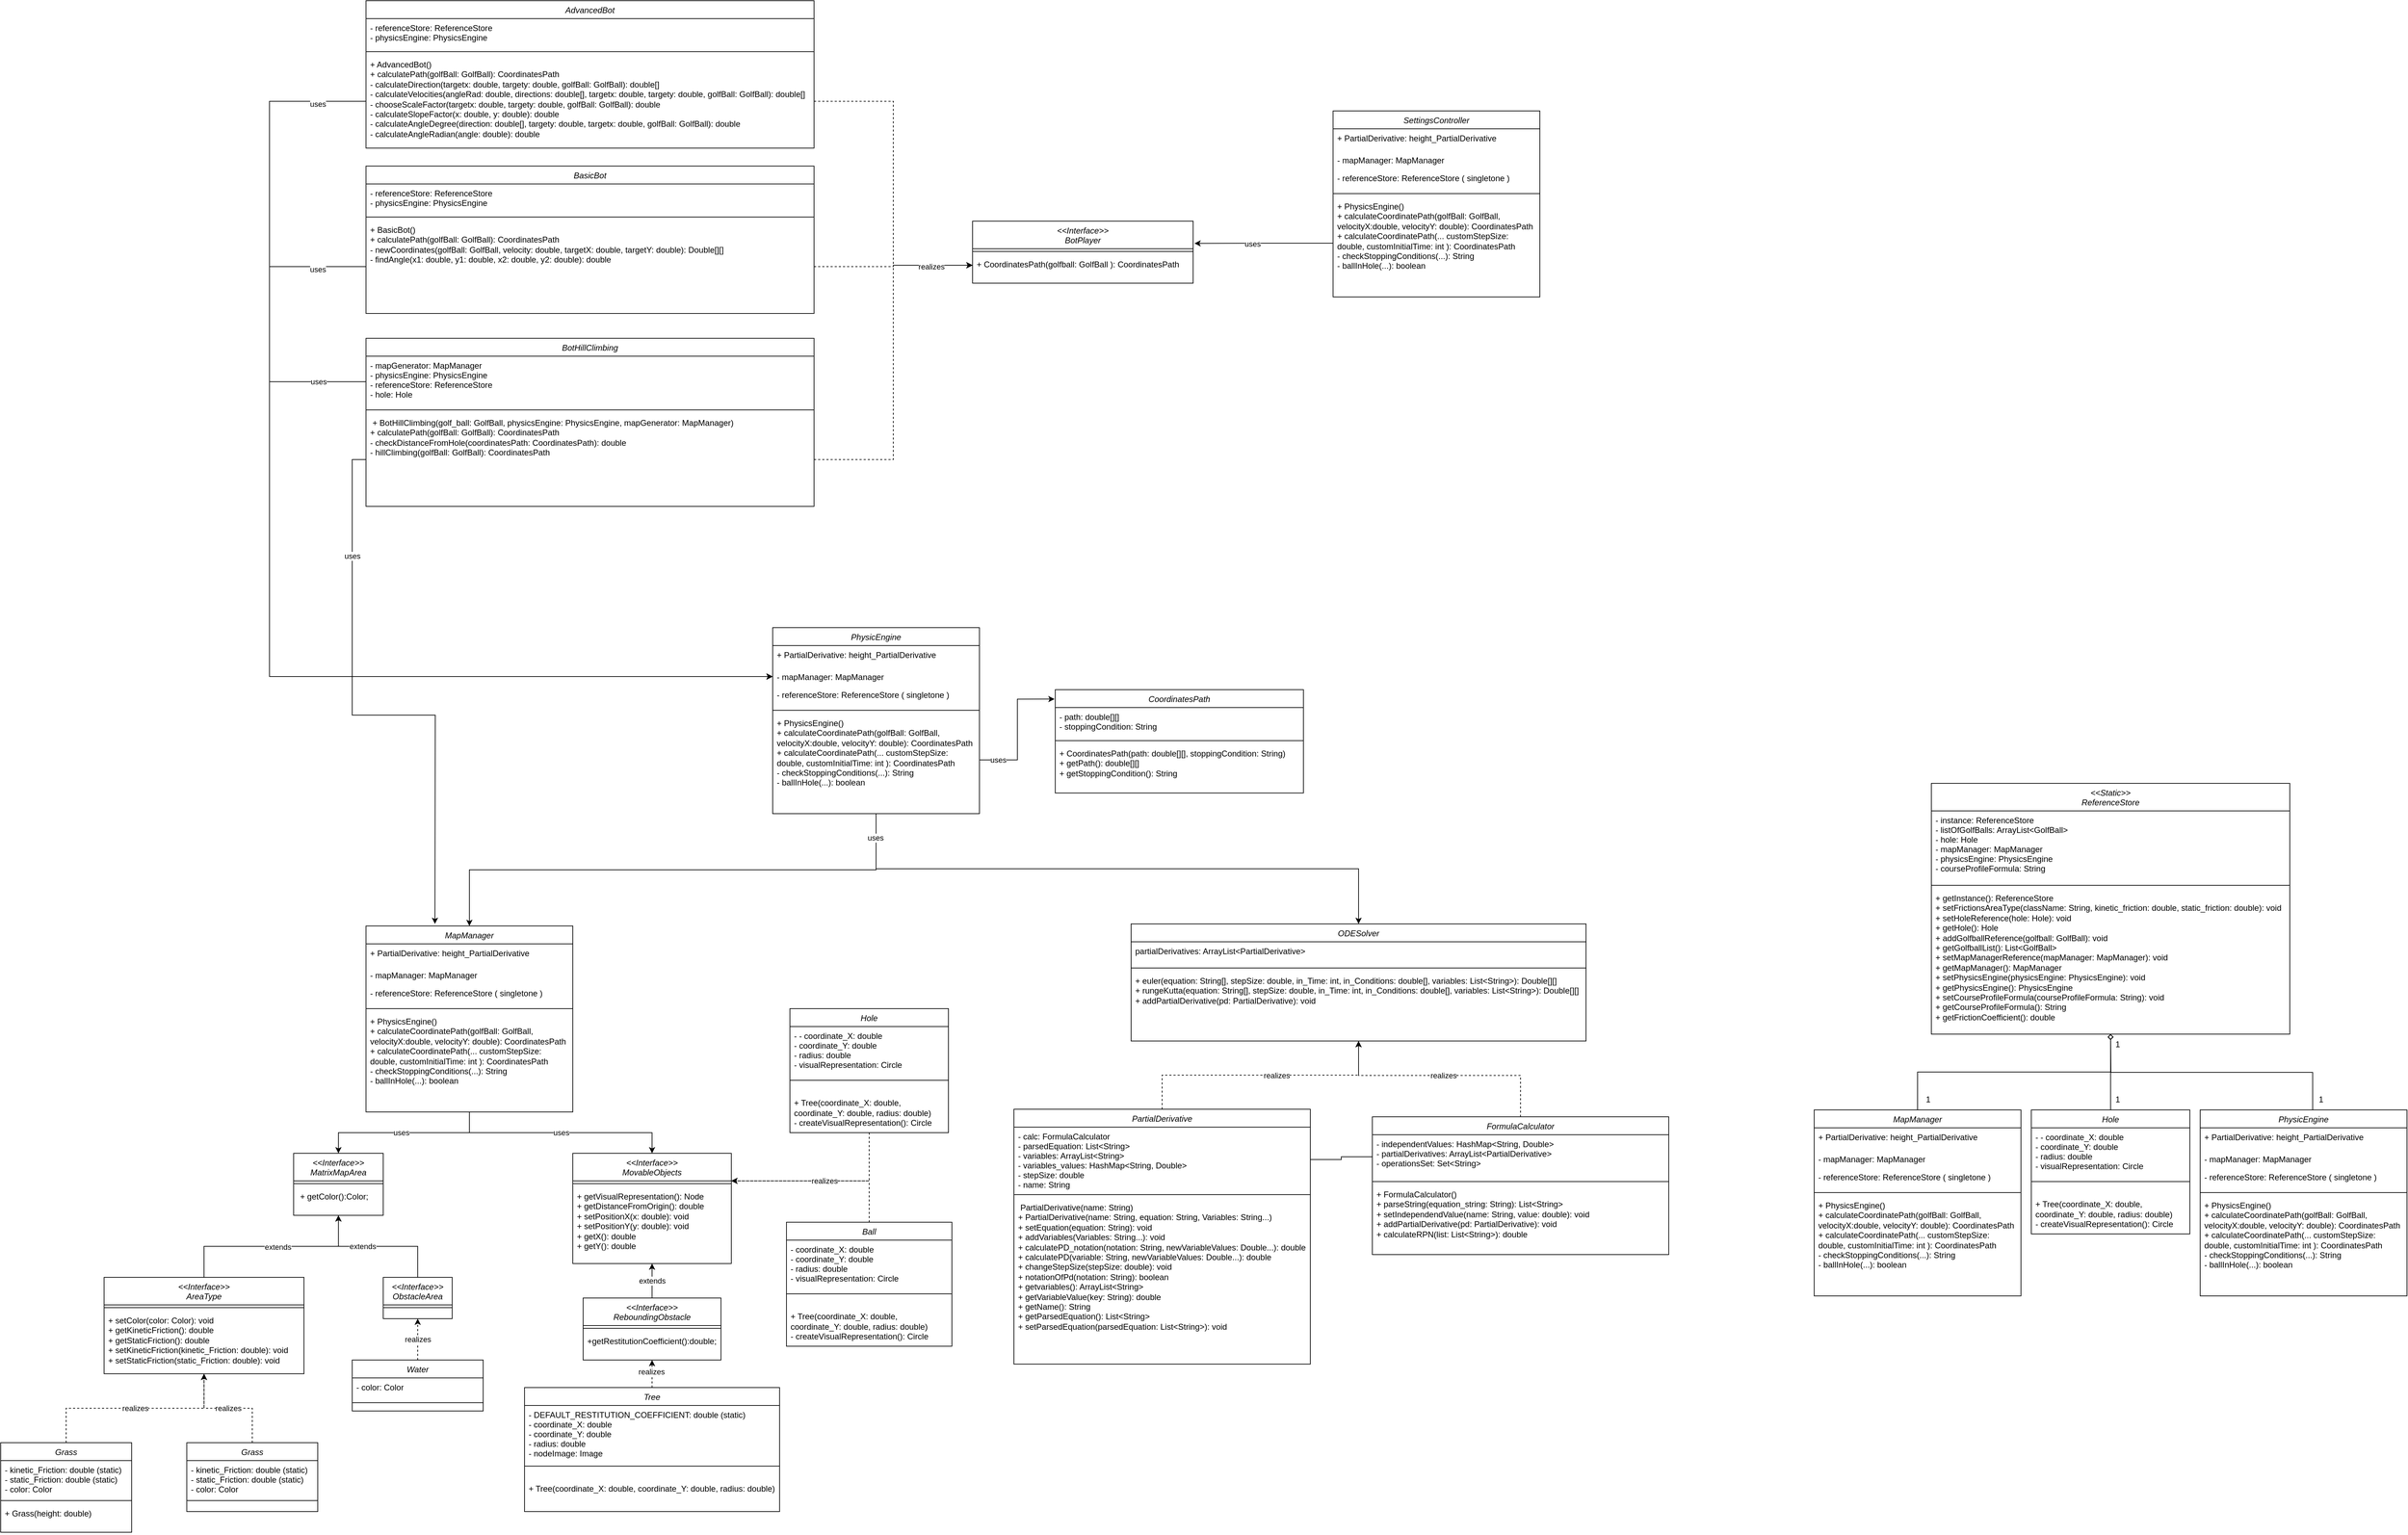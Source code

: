 <mxfile version="24.2.5" type="device">
  <diagram id="C5RBs43oDa-KdzZeNtuy" name="Page-1">
    <mxGraphModel dx="3586" dy="2017" grid="1" gridSize="10" guides="1" tooltips="1" connect="1" arrows="1" fold="1" page="1" pageScale="1" pageWidth="827" pageHeight="1169" math="0" shadow="0">
      <root>
        <mxCell id="WIyWlLk6GJQsqaUBKTNV-0" />
        <mxCell id="WIyWlLk6GJQsqaUBKTNV-1" parent="WIyWlLk6GJQsqaUBKTNV-0" />
        <mxCell id="J02poKk9c3Ibz5ulUSr3-243" style="edgeStyle=orthogonalEdgeStyle;rounded=0;orthogonalLoop=1;jettySize=auto;html=1;entryX=0.5;entryY=0;entryDx=0;entryDy=0;exitX=0.5;exitY=1;exitDx=0;exitDy=0;" edge="1" parent="WIyWlLk6GJQsqaUBKTNV-1" source="J02poKk9c3Ibz5ulUSr3-0" target="J02poKk9c3Ibz5ulUSr3-88">
          <mxGeometry relative="1" as="geometry" />
        </mxCell>
        <mxCell id="J02poKk9c3Ibz5ulUSr3-304" style="edgeStyle=orthogonalEdgeStyle;rounded=0;orthogonalLoop=1;jettySize=auto;html=1;exitX=0.5;exitY=1;exitDx=0;exitDy=0;entryX=0.5;entryY=0;entryDx=0;entryDy=0;" edge="1" parent="WIyWlLk6GJQsqaUBKTNV-1" source="J02poKk9c3Ibz5ulUSr3-0" target="J02poKk9c3Ibz5ulUSr3-295">
          <mxGeometry relative="1" as="geometry" />
        </mxCell>
        <mxCell id="J02poKk9c3Ibz5ulUSr3-0" value="PhysicEngine" style="swimlane;fontStyle=2;align=center;verticalAlign=top;childLayout=stackLayout;horizontal=1;startSize=26;horizontalStack=0;resizeParent=1;resizeLast=0;collapsible=1;marginBottom=0;rounded=0;shadow=0;strokeWidth=1;" vertex="1" parent="WIyWlLk6GJQsqaUBKTNV-1">
          <mxGeometry x="-700" y="70" width="300" height="270" as="geometry">
            <mxRectangle x="230" y="140" width="160" height="26" as="alternateBounds" />
          </mxGeometry>
        </mxCell>
        <mxCell id="J02poKk9c3Ibz5ulUSr3-8" value="+ PartialDerivative: height_PartialDerivative" style="text;align=left;verticalAlign=top;spacingLeft=4;spacingRight=4;overflow=hidden;rotatable=0;points=[[0,0.5],[1,0.5]];portConstraint=eastwest;rounded=0;shadow=0;html=0;" vertex="1" parent="J02poKk9c3Ibz5ulUSr3-0">
          <mxGeometry y="26" width="300" height="32" as="geometry" />
        </mxCell>
        <mxCell id="J02poKk9c3Ibz5ulUSr3-2" value="- mapManager: MapManager" style="text;align=left;verticalAlign=top;spacingLeft=4;spacingRight=4;overflow=hidden;rotatable=0;points=[[0,0.5],[1,0.5]];portConstraint=eastwest;rounded=0;shadow=0;html=0;" vertex="1" parent="J02poKk9c3Ibz5ulUSr3-0">
          <mxGeometry y="58" width="300" height="26" as="geometry" />
        </mxCell>
        <mxCell id="J02poKk9c3Ibz5ulUSr3-9" value="- referenceStore: ReferenceStore ( singletone )" style="text;align=left;verticalAlign=top;spacingLeft=4;spacingRight=4;overflow=hidden;rotatable=0;points=[[0,0.5],[1,0.5]];portConstraint=eastwest;rounded=0;shadow=0;html=0;" vertex="1" parent="J02poKk9c3Ibz5ulUSr3-0">
          <mxGeometry y="84" width="300" height="32" as="geometry" />
        </mxCell>
        <mxCell id="J02poKk9c3Ibz5ulUSr3-4" value="" style="line;html=1;strokeWidth=1;align=left;verticalAlign=middle;spacingTop=-1;spacingLeft=3;spacingRight=3;rotatable=0;labelPosition=right;points=[];portConstraint=eastwest;" vertex="1" parent="J02poKk9c3Ibz5ulUSr3-0">
          <mxGeometry y="116" width="300" height="8" as="geometry" />
        </mxCell>
        <mxCell id="J02poKk9c3Ibz5ulUSr3-5" value="+ PhysicsEngine()&#xa;+ calculateCoordinatePath(golfBall: GolfBall,  velocityX:double, velocityY: double): CoordinatesPath&#xa;+ calculateCoordinatePath(... customStepSize: double, customInitialTime: int ): CoordinatesPath&#xa;- checkStoppingConditions(...): String&#xa;- ballInHole(...): boolean&#xa;&#xa;" style="text;align=left;verticalAlign=top;spacingLeft=4;spacingRight=4;overflow=hidden;rotatable=0;points=[[0,0.5],[1,0.5]];portConstraint=eastwest;spacingTop=1;strokeWidth=1;fontStyle=0;textDirection=ltr;textShadow=0;labelBorderColor=none;labelBackgroundColor=none;whiteSpace=wrap;" vertex="1" parent="J02poKk9c3Ibz5ulUSr3-0">
          <mxGeometry y="124" width="300" height="136" as="geometry" />
        </mxCell>
        <mxCell id="J02poKk9c3Ibz5ulUSr3-97" style="edgeStyle=orthogonalEdgeStyle;rounded=0;orthogonalLoop=1;jettySize=auto;html=1;exitX=0.5;exitY=1;exitDx=0;exitDy=0;entryX=0.5;entryY=0;entryDx=0;entryDy=0;" edge="1" parent="WIyWlLk6GJQsqaUBKTNV-1" source="J02poKk9c3Ibz5ulUSr3-88" target="J02poKk9c3Ibz5ulUSr3-123">
          <mxGeometry relative="1" as="geometry">
            <mxPoint x="-1140" y="933" as="targetPoint" />
          </mxGeometry>
        </mxCell>
        <mxCell id="J02poKk9c3Ibz5ulUSr3-98" value="uses" style="edgeLabel;html=1;align=center;verticalAlign=middle;resizable=0;points=[];" vertex="1" connectable="0" parent="J02poKk9c3Ibz5ulUSr3-97">
          <mxGeometry x="0.035" relative="1" as="geometry">
            <mxPoint as="offset" />
          </mxGeometry>
        </mxCell>
        <mxCell id="J02poKk9c3Ibz5ulUSr3-143" value="uses" style="edgeStyle=orthogonalEdgeStyle;rounded=0;orthogonalLoop=1;jettySize=auto;html=1;exitX=0.5;exitY=1;exitDx=0;exitDy=0;entryX=0.5;entryY=0;entryDx=0;entryDy=0;" edge="1" parent="WIyWlLk6GJQsqaUBKTNV-1" source="J02poKk9c3Ibz5ulUSr3-88" target="J02poKk9c3Ibz5ulUSr3-140">
          <mxGeometry relative="1" as="geometry" />
        </mxCell>
        <mxCell id="J02poKk9c3Ibz5ulUSr3-88" value="MapManager" style="swimlane;fontStyle=2;align=center;verticalAlign=top;childLayout=stackLayout;horizontal=1;startSize=26;horizontalStack=0;resizeParent=1;resizeLast=0;collapsible=1;marginBottom=0;rounded=0;shadow=0;strokeWidth=1;" vertex="1" parent="WIyWlLk6GJQsqaUBKTNV-1">
          <mxGeometry x="-1290" y="503" width="300" height="270" as="geometry">
            <mxRectangle x="230" y="140" width="160" height="26" as="alternateBounds" />
          </mxGeometry>
        </mxCell>
        <mxCell id="J02poKk9c3Ibz5ulUSr3-89" value="+ PartialDerivative: height_PartialDerivative" style="text;align=left;verticalAlign=top;spacingLeft=4;spacingRight=4;overflow=hidden;rotatable=0;points=[[0,0.5],[1,0.5]];portConstraint=eastwest;rounded=0;shadow=0;html=0;" vertex="1" parent="J02poKk9c3Ibz5ulUSr3-88">
          <mxGeometry y="26" width="300" height="32" as="geometry" />
        </mxCell>
        <mxCell id="J02poKk9c3Ibz5ulUSr3-90" value="- mapManager: MapManager" style="text;align=left;verticalAlign=top;spacingLeft=4;spacingRight=4;overflow=hidden;rotatable=0;points=[[0,0.5],[1,0.5]];portConstraint=eastwest;rounded=0;shadow=0;html=0;" vertex="1" parent="J02poKk9c3Ibz5ulUSr3-88">
          <mxGeometry y="58" width="300" height="26" as="geometry" />
        </mxCell>
        <mxCell id="J02poKk9c3Ibz5ulUSr3-91" value="- referenceStore: ReferenceStore ( singletone )" style="text;align=left;verticalAlign=top;spacingLeft=4;spacingRight=4;overflow=hidden;rotatable=0;points=[[0,0.5],[1,0.5]];portConstraint=eastwest;rounded=0;shadow=0;html=0;" vertex="1" parent="J02poKk9c3Ibz5ulUSr3-88">
          <mxGeometry y="84" width="300" height="32" as="geometry" />
        </mxCell>
        <mxCell id="J02poKk9c3Ibz5ulUSr3-92" value="" style="line;html=1;strokeWidth=1;align=left;verticalAlign=middle;spacingTop=-1;spacingLeft=3;spacingRight=3;rotatable=0;labelPosition=right;points=[];portConstraint=eastwest;" vertex="1" parent="J02poKk9c3Ibz5ulUSr3-88">
          <mxGeometry y="116" width="300" height="8" as="geometry" />
        </mxCell>
        <mxCell id="J02poKk9c3Ibz5ulUSr3-93" value="+ PhysicsEngine()&#xa;+ calculateCoordinatePath(golfBall: GolfBall,  velocityX:double, velocityY: double): CoordinatesPath&#xa;+ calculateCoordinatePath(... customStepSize: double, customInitialTime: int ): CoordinatesPath&#xa;- checkStoppingConditions(...): String&#xa;- ballInHole(...): boolean&#xa;&#xa;" style="text;align=left;verticalAlign=top;spacingLeft=4;spacingRight=4;overflow=hidden;rotatable=0;points=[[0,0.5],[1,0.5]];portConstraint=eastwest;spacingTop=1;strokeWidth=1;fontStyle=0;textDirection=ltr;textShadow=0;labelBorderColor=none;labelBackgroundColor=none;whiteSpace=wrap;" vertex="1" parent="J02poKk9c3Ibz5ulUSr3-88">
          <mxGeometry y="124" width="300" height="136" as="geometry" />
        </mxCell>
        <mxCell id="J02poKk9c3Ibz5ulUSr3-132" style="edgeStyle=orthogonalEdgeStyle;rounded=0;orthogonalLoop=1;jettySize=auto;html=1;entryX=0.5;entryY=1;entryDx=0;entryDy=0;" edge="1" parent="WIyWlLk6GJQsqaUBKTNV-1" source="J02poKk9c3Ibz5ulUSr3-99" target="J02poKk9c3Ibz5ulUSr3-123">
          <mxGeometry relative="1" as="geometry" />
        </mxCell>
        <mxCell id="J02poKk9c3Ibz5ulUSr3-145" value="extends" style="edgeLabel;html=1;align=center;verticalAlign=middle;resizable=0;points=[];" vertex="1" connectable="0" parent="J02poKk9c3Ibz5ulUSr3-132">
          <mxGeometry x="0.065" y="-1" relative="1" as="geometry">
            <mxPoint as="offset" />
          </mxGeometry>
        </mxCell>
        <mxCell id="J02poKk9c3Ibz5ulUSr3-99" value="&lt;&lt;Interface&gt;&gt;&#xa;AreaType" style="swimlane;fontStyle=2;align=center;verticalAlign=top;childLayout=stackLayout;horizontal=1;startSize=40;horizontalStack=0;resizeParent=1;resizeLast=0;collapsible=1;marginBottom=0;rounded=0;shadow=0;strokeWidth=1;" vertex="1" parent="WIyWlLk6GJQsqaUBKTNV-1">
          <mxGeometry x="-1670" y="1013" width="290" height="140" as="geometry">
            <mxRectangle x="230" y="140" width="160" height="26" as="alternateBounds" />
          </mxGeometry>
        </mxCell>
        <mxCell id="J02poKk9c3Ibz5ulUSr3-103" value="" style="line;html=1;strokeWidth=1;align=left;verticalAlign=middle;spacingTop=-1;spacingLeft=3;spacingRight=3;rotatable=0;labelPosition=right;points=[];portConstraint=eastwest;" vertex="1" parent="J02poKk9c3Ibz5ulUSr3-99">
          <mxGeometry y="40" width="290" height="8" as="geometry" />
        </mxCell>
        <mxCell id="J02poKk9c3Ibz5ulUSr3-104" value="+ setColor(color: Color): void&#xa;+ getKineticFriction(): double&#xa;+ getStaticFriction(): double&#xa;+ setKineticFriction(kinetic_Friction: double): void&#xa;+ setStaticFriction(static_Friction: double): void&#xa;" style="text;align=left;verticalAlign=top;spacingLeft=4;spacingRight=4;overflow=hidden;rotatable=0;points=[[0,0.5],[1,0.5]];portConstraint=eastwest;spacingTop=1;strokeWidth=1;fontStyle=0;textDirection=ltr;textShadow=0;labelBorderColor=none;labelBackgroundColor=none;whiteSpace=wrap;" vertex="1" parent="J02poKk9c3Ibz5ulUSr3-99">
          <mxGeometry y="48" width="290" height="82" as="geometry" />
        </mxCell>
        <mxCell id="J02poKk9c3Ibz5ulUSr3-129" value="realizes" style="edgeStyle=orthogonalEdgeStyle;rounded=0;orthogonalLoop=1;jettySize=auto;html=1;entryX=0.5;entryY=1;entryDx=0;entryDy=0;dashed=1;" edge="1" parent="WIyWlLk6GJQsqaUBKTNV-1" source="J02poKk9c3Ibz5ulUSr3-107" target="J02poKk9c3Ibz5ulUSr3-99">
          <mxGeometry relative="1" as="geometry" />
        </mxCell>
        <mxCell id="J02poKk9c3Ibz5ulUSr3-107" value="Grass" style="swimlane;fontStyle=2;align=center;verticalAlign=top;childLayout=stackLayout;horizontal=1;startSize=26;horizontalStack=0;resizeParent=1;resizeLast=0;collapsible=1;marginBottom=0;rounded=0;shadow=0;strokeWidth=1;" vertex="1" parent="WIyWlLk6GJQsqaUBKTNV-1">
          <mxGeometry x="-1820" y="1253" width="190" height="130" as="geometry">
            <mxRectangle x="230" y="140" width="160" height="26" as="alternateBounds" />
          </mxGeometry>
        </mxCell>
        <mxCell id="J02poKk9c3Ibz5ulUSr3-108" value="- kinetic_Friction: double (static)&#xa;- static_Friction: double (static)&#xa;- color: Color&#xa;" style="text;align=left;verticalAlign=top;spacingLeft=4;spacingRight=4;overflow=hidden;rotatable=0;points=[[0,0.5],[1,0.5]];portConstraint=eastwest;rounded=0;shadow=0;html=0;" vertex="1" parent="J02poKk9c3Ibz5ulUSr3-107">
          <mxGeometry y="26" width="190" height="54" as="geometry" />
        </mxCell>
        <mxCell id="J02poKk9c3Ibz5ulUSr3-111" value="" style="line;html=1;strokeWidth=1;align=left;verticalAlign=middle;spacingTop=-1;spacingLeft=3;spacingRight=3;rotatable=0;labelPosition=right;points=[];portConstraint=eastwest;" vertex="1" parent="J02poKk9c3Ibz5ulUSr3-107">
          <mxGeometry y="80" width="190" height="8" as="geometry" />
        </mxCell>
        <mxCell id="J02poKk9c3Ibz5ulUSr3-112" value="+ Grass(height: double)" style="text;align=left;verticalAlign=top;spacingLeft=4;spacingRight=4;overflow=hidden;rotatable=0;points=[[0,0.5],[1,0.5]];portConstraint=eastwest;spacingTop=1;strokeWidth=1;fontStyle=0;textDirection=ltr;textShadow=0;labelBorderColor=none;labelBackgroundColor=none;whiteSpace=wrap;" vertex="1" parent="J02poKk9c3Ibz5ulUSr3-107">
          <mxGeometry y="88" width="190" height="42" as="geometry" />
        </mxCell>
        <mxCell id="J02poKk9c3Ibz5ulUSr3-128" value="realizes" style="edgeStyle=orthogonalEdgeStyle;rounded=0;orthogonalLoop=1;jettySize=auto;html=1;entryX=0.5;entryY=1;entryDx=0;entryDy=0;dashed=1;" edge="1" parent="WIyWlLk6GJQsqaUBKTNV-1" source="J02poKk9c3Ibz5ulUSr3-114" target="J02poKk9c3Ibz5ulUSr3-99">
          <mxGeometry relative="1" as="geometry" />
        </mxCell>
        <mxCell id="J02poKk9c3Ibz5ulUSr3-114" value="Grass" style="swimlane;fontStyle=2;align=center;verticalAlign=top;childLayout=stackLayout;horizontal=1;startSize=26;horizontalStack=0;resizeParent=1;resizeLast=0;collapsible=1;marginBottom=0;rounded=0;shadow=0;strokeWidth=1;" vertex="1" parent="WIyWlLk6GJQsqaUBKTNV-1">
          <mxGeometry x="-1550" y="1253" width="190" height="100" as="geometry">
            <mxRectangle x="230" y="140" width="160" height="26" as="alternateBounds" />
          </mxGeometry>
        </mxCell>
        <mxCell id="J02poKk9c3Ibz5ulUSr3-115" value="- kinetic_Friction: double (static)&#xa;- static_Friction: double (static)&#xa;- color: Color&#xa;" style="text;align=left;verticalAlign=top;spacingLeft=4;spacingRight=4;overflow=hidden;rotatable=0;points=[[0,0.5],[1,0.5]];portConstraint=eastwest;rounded=0;shadow=0;html=0;" vertex="1" parent="J02poKk9c3Ibz5ulUSr3-114">
          <mxGeometry y="26" width="190" height="54" as="geometry" />
        </mxCell>
        <mxCell id="J02poKk9c3Ibz5ulUSr3-116" value="" style="line;html=1;strokeWidth=1;align=left;verticalAlign=middle;spacingTop=-1;spacingLeft=3;spacingRight=3;rotatable=0;labelPosition=right;points=[];portConstraint=eastwest;" vertex="1" parent="J02poKk9c3Ibz5ulUSr3-114">
          <mxGeometry y="80" width="190" height="8" as="geometry" />
        </mxCell>
        <mxCell id="J02poKk9c3Ibz5ulUSr3-117" value="&#xa;" style="text;align=left;verticalAlign=top;spacingLeft=4;spacingRight=4;overflow=hidden;rotatable=0;points=[[0,0.5],[1,0.5]];portConstraint=eastwest;spacingTop=1;strokeWidth=1;fontStyle=0;textDirection=ltr;textShadow=0;labelBorderColor=none;labelBackgroundColor=none;whiteSpace=wrap;" vertex="1" parent="J02poKk9c3Ibz5ulUSr3-114">
          <mxGeometry y="88" width="190" height="12" as="geometry" />
        </mxCell>
        <mxCell id="J02poKk9c3Ibz5ulUSr3-134" style="edgeStyle=orthogonalEdgeStyle;rounded=0;orthogonalLoop=1;jettySize=auto;html=1;entryX=0.5;entryY=1;entryDx=0;entryDy=0;" edge="1" parent="WIyWlLk6GJQsqaUBKTNV-1" source="J02poKk9c3Ibz5ulUSr3-120" target="J02poKk9c3Ibz5ulUSr3-123">
          <mxGeometry relative="1" as="geometry" />
        </mxCell>
        <mxCell id="J02poKk9c3Ibz5ulUSr3-144" value="extends" style="edgeLabel;html=1;align=center;verticalAlign=middle;resizable=0;points=[];" vertex="1" connectable="0" parent="J02poKk9c3Ibz5ulUSr3-134">
          <mxGeometry x="0.221" relative="1" as="geometry">
            <mxPoint as="offset" />
          </mxGeometry>
        </mxCell>
        <mxCell id="J02poKk9c3Ibz5ulUSr3-120" value="&lt;&lt;Interface&gt;&gt;&#xa;ObstacleArea" style="swimlane;fontStyle=2;align=center;verticalAlign=top;childLayout=stackLayout;horizontal=1;startSize=40;horizontalStack=0;resizeParent=1;resizeLast=0;collapsible=1;marginBottom=0;rounded=0;shadow=0;strokeWidth=1;" vertex="1" parent="WIyWlLk6GJQsqaUBKTNV-1">
          <mxGeometry x="-1265" y="1013" width="100" height="60" as="geometry">
            <mxRectangle x="230" y="140" width="160" height="26" as="alternateBounds" />
          </mxGeometry>
        </mxCell>
        <mxCell id="J02poKk9c3Ibz5ulUSr3-121" value="" style="line;html=1;strokeWidth=1;align=left;verticalAlign=middle;spacingTop=-1;spacingLeft=3;spacingRight=3;rotatable=0;labelPosition=right;points=[];portConstraint=eastwest;" vertex="1" parent="J02poKk9c3Ibz5ulUSr3-120">
          <mxGeometry y="40" width="100" height="8" as="geometry" />
        </mxCell>
        <mxCell id="J02poKk9c3Ibz5ulUSr3-123" value="&lt;&lt;Interface&gt;&gt;&#xa;MatrixMapArea" style="swimlane;fontStyle=2;align=center;verticalAlign=top;childLayout=stackLayout;horizontal=1;startSize=40;horizontalStack=0;resizeParent=1;resizeLast=0;collapsible=1;marginBottom=0;rounded=0;shadow=0;strokeWidth=1;" vertex="1" parent="WIyWlLk6GJQsqaUBKTNV-1">
          <mxGeometry x="-1395" y="833" width="130" height="90" as="geometry">
            <mxRectangle x="230" y="140" width="160" height="26" as="alternateBounds" />
          </mxGeometry>
        </mxCell>
        <mxCell id="J02poKk9c3Ibz5ulUSr3-124" value="" style="line;html=1;strokeWidth=1;align=left;verticalAlign=middle;spacingTop=-1;spacingLeft=3;spacingRight=3;rotatable=0;labelPosition=right;points=[];portConstraint=eastwest;" vertex="1" parent="J02poKk9c3Ibz5ulUSr3-123">
          <mxGeometry y="40" width="130" height="8" as="geometry" />
        </mxCell>
        <mxCell id="J02poKk9c3Ibz5ulUSr3-125" value=" + getColor():Color;&#xa;" style="text;align=left;verticalAlign=top;spacingLeft=4;spacingRight=4;overflow=hidden;rotatable=0;points=[[0,0.5],[1,0.5]];portConstraint=eastwest;spacingTop=1;strokeWidth=1;fontStyle=0;textDirection=ltr;textShadow=0;labelBorderColor=none;labelBackgroundColor=none;whiteSpace=wrap;" vertex="1" parent="J02poKk9c3Ibz5ulUSr3-123">
          <mxGeometry y="48" width="130" height="32" as="geometry" />
        </mxCell>
        <mxCell id="J02poKk9c3Ibz5ulUSr3-191" value="realizes" style="edgeStyle=orthogonalEdgeStyle;rounded=0;orthogonalLoop=1;jettySize=auto;html=1;entryX=0.5;entryY=1;entryDx=0;entryDy=0;dashed=1;" edge="1" parent="WIyWlLk6GJQsqaUBKTNV-1" source="J02poKk9c3Ibz5ulUSr3-135" target="J02poKk9c3Ibz5ulUSr3-120">
          <mxGeometry relative="1" as="geometry" />
        </mxCell>
        <mxCell id="J02poKk9c3Ibz5ulUSr3-135" value="Water" style="swimlane;fontStyle=2;align=center;verticalAlign=top;childLayout=stackLayout;horizontal=1;startSize=26;horizontalStack=0;resizeParent=1;resizeLast=0;collapsible=1;marginBottom=0;rounded=0;shadow=0;strokeWidth=1;" vertex="1" parent="WIyWlLk6GJQsqaUBKTNV-1">
          <mxGeometry x="-1310" y="1133" width="190" height="74" as="geometry">
            <mxRectangle x="230" y="140" width="160" height="26" as="alternateBounds" />
          </mxGeometry>
        </mxCell>
        <mxCell id="J02poKk9c3Ibz5ulUSr3-160" value="- color: Color&#xa;" style="text;align=left;verticalAlign=top;spacingLeft=4;spacingRight=4;overflow=hidden;rotatable=0;points=[[0,0.5],[1,0.5]];portConstraint=eastwest;rounded=0;shadow=0;html=0;" vertex="1" parent="J02poKk9c3Ibz5ulUSr3-135">
          <mxGeometry y="26" width="190" height="24" as="geometry" />
        </mxCell>
        <mxCell id="J02poKk9c3Ibz5ulUSr3-137" value="" style="line;html=1;strokeWidth=1;align=left;verticalAlign=middle;spacingTop=-1;spacingLeft=3;spacingRight=3;rotatable=0;labelPosition=right;points=[];portConstraint=eastwest;" vertex="1" parent="J02poKk9c3Ibz5ulUSr3-135">
          <mxGeometry y="50" width="190" height="24" as="geometry" />
        </mxCell>
        <mxCell id="J02poKk9c3Ibz5ulUSr3-140" value="&lt;&lt;Interface&gt;&gt;&#xa;MovableObjects" style="swimlane;fontStyle=2;align=center;verticalAlign=top;childLayout=stackLayout;horizontal=1;startSize=40;horizontalStack=0;resizeParent=1;resizeLast=0;collapsible=1;marginBottom=0;rounded=0;shadow=0;strokeWidth=1;" vertex="1" parent="WIyWlLk6GJQsqaUBKTNV-1">
          <mxGeometry x="-990" y="833" width="230" height="160" as="geometry">
            <mxRectangle x="230" y="140" width="160" height="26" as="alternateBounds" />
          </mxGeometry>
        </mxCell>
        <mxCell id="J02poKk9c3Ibz5ulUSr3-141" value="" style="line;html=1;strokeWidth=1;align=left;verticalAlign=middle;spacingTop=-1;spacingLeft=3;spacingRight=3;rotatable=0;labelPosition=right;points=[];portConstraint=eastwest;" vertex="1" parent="J02poKk9c3Ibz5ulUSr3-140">
          <mxGeometry y="40" width="230" height="8" as="geometry" />
        </mxCell>
        <mxCell id="J02poKk9c3Ibz5ulUSr3-142" value="+ getVisualRepresentation(): Node&#xa;+ getDistanceFromOrigin(): double&#xa;+ setPositionX(x: double): void&#xa;+ setPositionY(y: double): void&#xa;+ getX(): double&#xa;+ getY(): double&#xa;" style="text;align=left;verticalAlign=top;spacingLeft=4;spacingRight=4;overflow=hidden;rotatable=0;points=[[0,0.5],[1,0.5]];portConstraint=eastwest;spacingTop=1;strokeWidth=1;fontStyle=0;textDirection=ltr;textShadow=0;labelBorderColor=none;labelBackgroundColor=none;whiteSpace=wrap;" vertex="1" parent="J02poKk9c3Ibz5ulUSr3-140">
          <mxGeometry y="48" width="230" height="102" as="geometry" />
        </mxCell>
        <mxCell id="J02poKk9c3Ibz5ulUSr3-193" style="edgeStyle=orthogonalEdgeStyle;rounded=0;orthogonalLoop=1;jettySize=auto;html=1;entryX=1;entryY=0.25;entryDx=0;entryDy=0;exitX=0.5;exitY=0;exitDx=0;exitDy=0;dashed=1;" edge="1" parent="WIyWlLk6GJQsqaUBKTNV-1" source="J02poKk9c3Ibz5ulUSr3-156" target="J02poKk9c3Ibz5ulUSr3-140">
          <mxGeometry relative="1" as="geometry" />
        </mxCell>
        <mxCell id="J02poKk9c3Ibz5ulUSr3-156" value="Ball" style="swimlane;fontStyle=2;align=center;verticalAlign=top;childLayout=stackLayout;horizontal=1;startSize=26;horizontalStack=0;resizeParent=1;resizeLast=0;collapsible=1;marginBottom=0;rounded=0;shadow=0;strokeWidth=1;" vertex="1" parent="WIyWlLk6GJQsqaUBKTNV-1">
          <mxGeometry x="-680" y="933" width="240" height="180" as="geometry">
            <mxRectangle x="230" y="140" width="160" height="26" as="alternateBounds" />
          </mxGeometry>
        </mxCell>
        <mxCell id="J02poKk9c3Ibz5ulUSr3-157" value="- coordinate_X: double&#xa;- coordinate_Y: double&#xa;- radius: double&#xa;- visualRepresentation: Circle&#xa;" style="text;align=left;verticalAlign=top;spacingLeft=4;spacingRight=4;overflow=hidden;rotatable=0;points=[[0,0.5],[1,0.5]];portConstraint=eastwest;rounded=0;shadow=0;html=0;" vertex="1" parent="J02poKk9c3Ibz5ulUSr3-156">
          <mxGeometry y="26" width="240" height="74" as="geometry" />
        </mxCell>
        <mxCell id="J02poKk9c3Ibz5ulUSr3-158" value="" style="line;html=1;strokeWidth=1;align=left;verticalAlign=middle;spacingTop=-1;spacingLeft=3;spacingRight=3;rotatable=0;labelPosition=right;points=[];portConstraint=eastwest;" vertex="1" parent="J02poKk9c3Ibz5ulUSr3-156">
          <mxGeometry y="100" width="240" height="8" as="geometry" />
        </mxCell>
        <mxCell id="J02poKk9c3Ibz5ulUSr3-159" value="&#xa;+ Tree(coordinate_X: double, coordinate_Y: double, radius: double)&#xa;- createVisualRepresentation(): Circle&#xa;&#xa;" style="text;align=left;verticalAlign=top;spacingLeft=4;spacingRight=4;overflow=hidden;rotatable=0;points=[[0,0.5],[1,0.5]];portConstraint=eastwest;spacingTop=1;strokeWidth=1;fontStyle=0;textDirection=ltr;textShadow=0;labelBorderColor=none;labelBackgroundColor=none;whiteSpace=wrap;" vertex="1" parent="J02poKk9c3Ibz5ulUSr3-156">
          <mxGeometry y="108" width="240" height="62" as="geometry" />
        </mxCell>
        <mxCell id="J02poKk9c3Ibz5ulUSr3-181" value="extends" style="edgeStyle=orthogonalEdgeStyle;rounded=0;orthogonalLoop=1;jettySize=auto;html=1;entryX=0.5;entryY=1;entryDx=0;entryDy=0;" edge="1" parent="WIyWlLk6GJQsqaUBKTNV-1" source="J02poKk9c3Ibz5ulUSr3-164" target="J02poKk9c3Ibz5ulUSr3-140">
          <mxGeometry relative="1" as="geometry" />
        </mxCell>
        <mxCell id="J02poKk9c3Ibz5ulUSr3-164" value="&lt;&lt;Interface&gt;&gt;&#xa;ReboundingObstacle" style="swimlane;fontStyle=2;align=center;verticalAlign=top;childLayout=stackLayout;horizontal=1;startSize=40;horizontalStack=0;resizeParent=1;resizeLast=0;collapsible=1;marginBottom=0;rounded=0;shadow=0;strokeWidth=1;" vertex="1" parent="WIyWlLk6GJQsqaUBKTNV-1">
          <mxGeometry x="-975" y="1043" width="200" height="90" as="geometry">
            <mxRectangle x="230" y="140" width="160" height="26" as="alternateBounds" />
          </mxGeometry>
        </mxCell>
        <mxCell id="J02poKk9c3Ibz5ulUSr3-165" value="" style="line;html=1;strokeWidth=1;align=left;verticalAlign=middle;spacingTop=-1;spacingLeft=3;spacingRight=3;rotatable=0;labelPosition=right;points=[];portConstraint=eastwest;" vertex="1" parent="J02poKk9c3Ibz5ulUSr3-164">
          <mxGeometry y="40" width="200" height="8" as="geometry" />
        </mxCell>
        <mxCell id="J02poKk9c3Ibz5ulUSr3-166" value="+getRestitutionCoefficient():double;" style="text;align=left;verticalAlign=top;spacingLeft=4;spacingRight=4;overflow=hidden;rotatable=0;points=[[0,0.5],[1,0.5]];portConstraint=eastwest;spacingTop=1;strokeWidth=1;fontStyle=0;textDirection=ltr;textShadow=0;labelBorderColor=none;labelBackgroundColor=none;whiteSpace=wrap;" vertex="1" parent="J02poKk9c3Ibz5ulUSr3-164">
          <mxGeometry y="48" width="200" height="32" as="geometry" />
        </mxCell>
        <mxCell id="J02poKk9c3Ibz5ulUSr3-167" style="edgeStyle=orthogonalEdgeStyle;rounded=0;orthogonalLoop=1;jettySize=auto;html=1;entryX=0.5;entryY=1;entryDx=0;entryDy=0;dashed=1;" edge="1" parent="WIyWlLk6GJQsqaUBKTNV-1" source="J02poKk9c3Ibz5ulUSr3-169" target="J02poKk9c3Ibz5ulUSr3-164">
          <mxGeometry relative="1" as="geometry" />
        </mxCell>
        <mxCell id="J02poKk9c3Ibz5ulUSr3-168" value="realizes" style="edgeLabel;html=1;align=center;verticalAlign=middle;resizable=0;points=[];" vertex="1" connectable="0" parent="J02poKk9c3Ibz5ulUSr3-167">
          <mxGeometry x="0.166" y="1" relative="1" as="geometry">
            <mxPoint as="offset" />
          </mxGeometry>
        </mxCell>
        <mxCell id="J02poKk9c3Ibz5ulUSr3-169" value="Tree" style="swimlane;fontStyle=2;align=center;verticalAlign=top;childLayout=stackLayout;horizontal=1;startSize=26;horizontalStack=0;resizeParent=1;resizeLast=0;collapsible=1;marginBottom=0;rounded=0;shadow=0;strokeWidth=1;" vertex="1" parent="WIyWlLk6GJQsqaUBKTNV-1">
          <mxGeometry x="-1060" y="1173" width="370" height="180" as="geometry">
            <mxRectangle x="230" y="140" width="160" height="26" as="alternateBounds" />
          </mxGeometry>
        </mxCell>
        <mxCell id="J02poKk9c3Ibz5ulUSr3-170" value="- DEFAULT_RESTITUTION_COEFFICIENT: double (static)&#xa;- coordinate_X: double&#xa;- coordinate_Y: double&#xa;- radius: double&#xa;- nodeImage: Image&#xa;" style="text;align=left;verticalAlign=top;spacingLeft=4;spacingRight=4;overflow=hidden;rotatable=0;points=[[0,0.5],[1,0.5]];portConstraint=eastwest;rounded=0;shadow=0;html=0;" vertex="1" parent="J02poKk9c3Ibz5ulUSr3-169">
          <mxGeometry y="26" width="370" height="84" as="geometry" />
        </mxCell>
        <mxCell id="J02poKk9c3Ibz5ulUSr3-171" value="" style="line;html=1;strokeWidth=1;align=left;verticalAlign=middle;spacingTop=-1;spacingLeft=3;spacingRight=3;rotatable=0;labelPosition=right;points=[];portConstraint=eastwest;" vertex="1" parent="J02poKk9c3Ibz5ulUSr3-169">
          <mxGeometry y="110" width="370" height="8" as="geometry" />
        </mxCell>
        <mxCell id="J02poKk9c3Ibz5ulUSr3-172" value="&#xa;+ Tree(coordinate_X: double, coordinate_Y: double, radius: double)&#xa;&#xa;" style="text;align=left;verticalAlign=top;spacingLeft=4;spacingRight=4;overflow=hidden;rotatable=0;points=[[0,0.5],[1,0.5]];portConstraint=eastwest;spacingTop=1;strokeWidth=1;fontStyle=0;textDirection=ltr;textShadow=0;labelBorderColor=none;labelBackgroundColor=none;whiteSpace=wrap;" vertex="1" parent="J02poKk9c3Ibz5ulUSr3-169">
          <mxGeometry y="118" width="370" height="62" as="geometry" />
        </mxCell>
        <mxCell id="J02poKk9c3Ibz5ulUSr3-190" value="realizes" style="edgeStyle=orthogonalEdgeStyle;rounded=0;orthogonalLoop=1;jettySize=auto;html=1;exitX=0.5;exitY=1;exitDx=0;exitDy=0;entryX=1;entryY=0.25;entryDx=0;entryDy=0;dashed=1;" edge="1" parent="WIyWlLk6GJQsqaUBKTNV-1" source="J02poKk9c3Ibz5ulUSr3-174" target="J02poKk9c3Ibz5ulUSr3-140">
          <mxGeometry relative="1" as="geometry" />
        </mxCell>
        <mxCell id="J02poKk9c3Ibz5ulUSr3-174" value="Hole" style="swimlane;fontStyle=2;align=center;verticalAlign=top;childLayout=stackLayout;horizontal=1;startSize=26;horizontalStack=0;resizeParent=1;resizeLast=0;collapsible=1;marginBottom=0;rounded=0;shadow=0;strokeWidth=1;" vertex="1" parent="WIyWlLk6GJQsqaUBKTNV-1">
          <mxGeometry x="-675" y="623" width="230" height="180" as="geometry">
            <mxRectangle x="230" y="140" width="160" height="26" as="alternateBounds" />
          </mxGeometry>
        </mxCell>
        <mxCell id="J02poKk9c3Ibz5ulUSr3-175" value="- - coordinate_X: double&#xa;- coordinate_Y: double&#xa;- radius: double&#xa;- visualRepresentation: Circle" style="text;align=left;verticalAlign=top;spacingLeft=4;spacingRight=4;overflow=hidden;rotatable=0;points=[[0,0.5],[1,0.5]];portConstraint=eastwest;rounded=0;shadow=0;html=0;" vertex="1" parent="J02poKk9c3Ibz5ulUSr3-174">
          <mxGeometry y="26" width="230" height="74" as="geometry" />
        </mxCell>
        <mxCell id="J02poKk9c3Ibz5ulUSr3-176" value="" style="line;html=1;strokeWidth=1;align=left;verticalAlign=middle;spacingTop=-1;spacingLeft=3;spacingRight=3;rotatable=0;labelPosition=right;points=[];portConstraint=eastwest;" vertex="1" parent="J02poKk9c3Ibz5ulUSr3-174">
          <mxGeometry y="100" width="230" height="8" as="geometry" />
        </mxCell>
        <mxCell id="J02poKk9c3Ibz5ulUSr3-177" value="&#xa;+ Tree(coordinate_X: double, coordinate_Y: double, radius: double)&#xa;- createVisualRepresentation(): Circle&#xa;&#xa;" style="text;align=left;verticalAlign=top;spacingLeft=4;spacingRight=4;overflow=hidden;rotatable=0;points=[[0,0.5],[1,0.5]];portConstraint=eastwest;spacingTop=1;strokeWidth=1;fontStyle=0;textDirection=ltr;textShadow=0;labelBorderColor=none;labelBackgroundColor=none;whiteSpace=wrap;" vertex="1" parent="J02poKk9c3Ibz5ulUSr3-174">
          <mxGeometry y="108" width="230" height="62" as="geometry" />
        </mxCell>
        <mxCell id="J02poKk9c3Ibz5ulUSr3-212" style="edgeStyle=orthogonalEdgeStyle;rounded=0;orthogonalLoop=1;jettySize=auto;html=1;endArrow=diamond;endFill=0;snapToPoint=0;exitX=0.5;exitY=0;exitDx=0;exitDy=0;" edge="1" parent="WIyWlLk6GJQsqaUBKTNV-1" source="J02poKk9c3Ibz5ulUSr3-208" target="J02poKk9c3Ibz5ulUSr3-194">
          <mxGeometry relative="1" as="geometry" />
        </mxCell>
        <mxCell id="J02poKk9c3Ibz5ulUSr3-194" value="&lt;&lt;Static&gt;&gt;&#xa;ReferenceStore" style="swimlane;fontStyle=2;align=center;verticalAlign=top;childLayout=stackLayout;horizontal=1;startSize=40;horizontalStack=0;resizeParent=1;resizeLast=0;collapsible=1;marginBottom=0;rounded=0;shadow=0;strokeWidth=1;" vertex="1" parent="WIyWlLk6GJQsqaUBKTNV-1">
          <mxGeometry x="981" y="296" width="520" height="364" as="geometry">
            <mxRectangle x="230" y="140" width="160" height="26" as="alternateBounds" />
          </mxGeometry>
        </mxCell>
        <mxCell id="J02poKk9c3Ibz5ulUSr3-195" value="- instance: ReferenceStore&#xa;- listOfGolfBalls: ArrayList&lt;GolfBall&gt;&#xa;- hole: Hole&#xa;- mapManager: MapManager&#xa;- physicsEngine: PhysicsEngine&#xa;- courseProfileFormula: String" style="text;align=left;verticalAlign=top;spacingLeft=4;spacingRight=4;overflow=hidden;rotatable=0;points=[[0,0.5],[1,0.5]];portConstraint=eastwest;rounded=0;shadow=0;html=0;" vertex="1" parent="J02poKk9c3Ibz5ulUSr3-194">
          <mxGeometry y="40" width="520" height="104" as="geometry" />
        </mxCell>
        <mxCell id="J02poKk9c3Ibz5ulUSr3-198" value="" style="line;html=1;strokeWidth=1;align=left;verticalAlign=middle;spacingTop=-1;spacingLeft=3;spacingRight=3;rotatable=0;labelPosition=right;points=[];portConstraint=eastwest;" vertex="1" parent="J02poKk9c3Ibz5ulUSr3-194">
          <mxGeometry y="144" width="520" height="8" as="geometry" />
        </mxCell>
        <mxCell id="J02poKk9c3Ibz5ulUSr3-199" value="+ getInstance(): ReferenceStore&#xa;+ setFrictionsAreaType(className: String, kinetic_friction: double, static_friction: double): void&#xa;+ setHoleReference(hole: Hole): void&#xa;+ getHole(): Hole&#xa;+ addGolfballReference(golfball: GolfBall): void&#xa;+ getGolfballList(): List&lt;GolfBall&gt;&#xa;+ setMapManagerReference(mapManager: MapManager): void&#xa;+ getMapManager(): MapManager&#xa;+ setPhysicsEngine(physicsEngine: PhysicsEngine): void&#xa;+ getPhysicsEngine(): PhysicsEngine&#xa;+ setCourseProfileFormula(courseProfileFormula: String): void&#xa;+ getCourseProfileFormula(): String&#xa;+ getFrictionCoefficient(): double&#xa;" style="text;align=left;verticalAlign=top;spacingLeft=4;spacingRight=4;overflow=hidden;rotatable=0;points=[[0,0.5],[1,0.5]];portConstraint=eastwest;spacingTop=1;strokeWidth=1;fontStyle=0;textDirection=ltr;textShadow=0;labelBorderColor=none;labelBackgroundColor=none;whiteSpace=wrap;" vertex="1" parent="J02poKk9c3Ibz5ulUSr3-194">
          <mxGeometry y="152" width="520" height="212" as="geometry" />
        </mxCell>
        <mxCell id="J02poKk9c3Ibz5ulUSr3-208" value="Hole" style="swimlane;fontStyle=2;align=center;verticalAlign=top;childLayout=stackLayout;horizontal=1;startSize=26;horizontalStack=0;resizeParent=1;resizeLast=0;collapsible=1;marginBottom=0;rounded=0;shadow=0;strokeWidth=1;" vertex="1" parent="WIyWlLk6GJQsqaUBKTNV-1">
          <mxGeometry x="1126" y="770" width="230" height="180" as="geometry">
            <mxRectangle x="230" y="140" width="160" height="26" as="alternateBounds" />
          </mxGeometry>
        </mxCell>
        <mxCell id="J02poKk9c3Ibz5ulUSr3-209" value="- - coordinate_X: double&#xa;- coordinate_Y: double&#xa;- radius: double&#xa;- visualRepresentation: Circle" style="text;align=left;verticalAlign=top;spacingLeft=4;spacingRight=4;overflow=hidden;rotatable=0;points=[[0,0.5],[1,0.5]];portConstraint=eastwest;rounded=0;shadow=0;html=0;" vertex="1" parent="J02poKk9c3Ibz5ulUSr3-208">
          <mxGeometry y="26" width="230" height="74" as="geometry" />
        </mxCell>
        <mxCell id="J02poKk9c3Ibz5ulUSr3-210" value="" style="line;html=1;strokeWidth=1;align=left;verticalAlign=middle;spacingTop=-1;spacingLeft=3;spacingRight=3;rotatable=0;labelPosition=right;points=[];portConstraint=eastwest;" vertex="1" parent="J02poKk9c3Ibz5ulUSr3-208">
          <mxGeometry y="100" width="230" height="8" as="geometry" />
        </mxCell>
        <mxCell id="J02poKk9c3Ibz5ulUSr3-211" value="&#xa;+ Tree(coordinate_X: double, coordinate_Y: double, radius: double)&#xa;- createVisualRepresentation(): Circle&#xa;&#xa;" style="text;align=left;verticalAlign=top;spacingLeft=4;spacingRight=4;overflow=hidden;rotatable=0;points=[[0,0.5],[1,0.5]];portConstraint=eastwest;spacingTop=1;strokeWidth=1;fontStyle=0;textDirection=ltr;textShadow=0;labelBorderColor=none;labelBackgroundColor=none;whiteSpace=wrap;" vertex="1" parent="J02poKk9c3Ibz5ulUSr3-208">
          <mxGeometry y="108" width="230" height="62" as="geometry" />
        </mxCell>
        <mxCell id="J02poKk9c3Ibz5ulUSr3-213" value="1" style="text;html=1;align=center;verticalAlign=middle;resizable=0;points=[];autosize=1;strokeColor=none;fillColor=none;" vertex="1" parent="WIyWlLk6GJQsqaUBKTNV-1">
          <mxGeometry x="1236" y="740" width="30" height="30" as="geometry" />
        </mxCell>
        <mxCell id="J02poKk9c3Ibz5ulUSr3-219" value="1" style="text;html=1;align=center;verticalAlign=middle;resizable=0;points=[];autosize=1;strokeColor=none;fillColor=none;" vertex="1" parent="WIyWlLk6GJQsqaUBKTNV-1">
          <mxGeometry x="961" y="740" width="30" height="30" as="geometry" />
        </mxCell>
        <mxCell id="J02poKk9c3Ibz5ulUSr3-220" value="MapManager" style="swimlane;fontStyle=2;align=center;verticalAlign=top;childLayout=stackLayout;horizontal=1;startSize=26;horizontalStack=0;resizeParent=1;resizeLast=0;collapsible=1;marginBottom=0;rounded=0;shadow=0;strokeWidth=1;" vertex="1" parent="WIyWlLk6GJQsqaUBKTNV-1">
          <mxGeometry x="811" y="770" width="300" height="270" as="geometry">
            <mxRectangle x="230" y="140" width="160" height="26" as="alternateBounds" />
          </mxGeometry>
        </mxCell>
        <mxCell id="J02poKk9c3Ibz5ulUSr3-221" value="+ PartialDerivative: height_PartialDerivative" style="text;align=left;verticalAlign=top;spacingLeft=4;spacingRight=4;overflow=hidden;rotatable=0;points=[[0,0.5],[1,0.5]];portConstraint=eastwest;rounded=0;shadow=0;html=0;" vertex="1" parent="J02poKk9c3Ibz5ulUSr3-220">
          <mxGeometry y="26" width="300" height="32" as="geometry" />
        </mxCell>
        <mxCell id="J02poKk9c3Ibz5ulUSr3-222" value="- mapManager: MapManager" style="text;align=left;verticalAlign=top;spacingLeft=4;spacingRight=4;overflow=hidden;rotatable=0;points=[[0,0.5],[1,0.5]];portConstraint=eastwest;rounded=0;shadow=0;html=0;" vertex="1" parent="J02poKk9c3Ibz5ulUSr3-220">
          <mxGeometry y="58" width="300" height="26" as="geometry" />
        </mxCell>
        <mxCell id="J02poKk9c3Ibz5ulUSr3-223" value="- referenceStore: ReferenceStore ( singletone )" style="text;align=left;verticalAlign=top;spacingLeft=4;spacingRight=4;overflow=hidden;rotatable=0;points=[[0,0.5],[1,0.5]];portConstraint=eastwest;rounded=0;shadow=0;html=0;" vertex="1" parent="J02poKk9c3Ibz5ulUSr3-220">
          <mxGeometry y="84" width="300" height="32" as="geometry" />
        </mxCell>
        <mxCell id="J02poKk9c3Ibz5ulUSr3-224" value="" style="line;html=1;strokeWidth=1;align=left;verticalAlign=middle;spacingTop=-1;spacingLeft=3;spacingRight=3;rotatable=0;labelPosition=right;points=[];portConstraint=eastwest;" vertex="1" parent="J02poKk9c3Ibz5ulUSr3-220">
          <mxGeometry y="116" width="300" height="8" as="geometry" />
        </mxCell>
        <mxCell id="J02poKk9c3Ibz5ulUSr3-225" value="+ PhysicsEngine()&#xa;+ calculateCoordinatePath(golfBall: GolfBall,  velocityX:double, velocityY: double): CoordinatesPath&#xa;+ calculateCoordinatePath(... customStepSize: double, customInitialTime: int ): CoordinatesPath&#xa;- checkStoppingConditions(...): String&#xa;- ballInHole(...): boolean&#xa;&#xa;" style="text;align=left;verticalAlign=top;spacingLeft=4;spacingRight=4;overflow=hidden;rotatable=0;points=[[0,0.5],[1,0.5]];portConstraint=eastwest;spacingTop=1;strokeWidth=1;fontStyle=0;textDirection=ltr;textShadow=0;labelBorderColor=none;labelBackgroundColor=none;whiteSpace=wrap;" vertex="1" parent="J02poKk9c3Ibz5ulUSr3-220">
          <mxGeometry y="124" width="300" height="136" as="geometry" />
        </mxCell>
        <mxCell id="J02poKk9c3Ibz5ulUSr3-227" style="edgeStyle=orthogonalEdgeStyle;rounded=0;orthogonalLoop=1;jettySize=auto;html=1;endArrow=diamond;endFill=0;snapToPoint=0;exitX=0.5;exitY=0;exitDx=0;exitDy=0;entryX=0.5;entryY=1;entryDx=0;entryDy=0;" edge="1" parent="WIyWlLk6GJQsqaUBKTNV-1" source="J02poKk9c3Ibz5ulUSr3-220" target="J02poKk9c3Ibz5ulUSr3-194">
          <mxGeometry relative="1" as="geometry">
            <mxPoint x="1326" y="780" as="sourcePoint" />
            <mxPoint x="1071" y="670" as="targetPoint" />
          </mxGeometry>
        </mxCell>
        <mxCell id="J02poKk9c3Ibz5ulUSr3-228" value="PhysicEngine" style="swimlane;fontStyle=2;align=center;verticalAlign=top;childLayout=stackLayout;horizontal=1;startSize=26;horizontalStack=0;resizeParent=1;resizeLast=0;collapsible=1;marginBottom=0;rounded=0;shadow=0;strokeWidth=1;" vertex="1" parent="WIyWlLk6GJQsqaUBKTNV-1">
          <mxGeometry x="1371" y="770" width="300" height="270" as="geometry">
            <mxRectangle x="230" y="140" width="160" height="26" as="alternateBounds" />
          </mxGeometry>
        </mxCell>
        <mxCell id="J02poKk9c3Ibz5ulUSr3-229" value="+ PartialDerivative: height_PartialDerivative" style="text;align=left;verticalAlign=top;spacingLeft=4;spacingRight=4;overflow=hidden;rotatable=0;points=[[0,0.5],[1,0.5]];portConstraint=eastwest;rounded=0;shadow=0;html=0;" vertex="1" parent="J02poKk9c3Ibz5ulUSr3-228">
          <mxGeometry y="26" width="300" height="32" as="geometry" />
        </mxCell>
        <mxCell id="J02poKk9c3Ibz5ulUSr3-230" value="- mapManager: MapManager" style="text;align=left;verticalAlign=top;spacingLeft=4;spacingRight=4;overflow=hidden;rotatable=0;points=[[0,0.5],[1,0.5]];portConstraint=eastwest;rounded=0;shadow=0;html=0;" vertex="1" parent="J02poKk9c3Ibz5ulUSr3-228">
          <mxGeometry y="58" width="300" height="26" as="geometry" />
        </mxCell>
        <mxCell id="J02poKk9c3Ibz5ulUSr3-231" value="- referenceStore: ReferenceStore ( singletone )" style="text;align=left;verticalAlign=top;spacingLeft=4;spacingRight=4;overflow=hidden;rotatable=0;points=[[0,0.5],[1,0.5]];portConstraint=eastwest;rounded=0;shadow=0;html=0;" vertex="1" parent="J02poKk9c3Ibz5ulUSr3-228">
          <mxGeometry y="84" width="300" height="32" as="geometry" />
        </mxCell>
        <mxCell id="J02poKk9c3Ibz5ulUSr3-232" value="" style="line;html=1;strokeWidth=1;align=left;verticalAlign=middle;spacingTop=-1;spacingLeft=3;spacingRight=3;rotatable=0;labelPosition=right;points=[];portConstraint=eastwest;" vertex="1" parent="J02poKk9c3Ibz5ulUSr3-228">
          <mxGeometry y="116" width="300" height="8" as="geometry" />
        </mxCell>
        <mxCell id="J02poKk9c3Ibz5ulUSr3-233" value="+ PhysicsEngine()&#xa;+ calculateCoordinatePath(golfBall: GolfBall,  velocityX:double, velocityY: double): CoordinatesPath&#xa;+ calculateCoordinatePath(... customStepSize: double, customInitialTime: int ): CoordinatesPath&#xa;- checkStoppingConditions(...): String&#xa;- ballInHole(...): boolean&#xa;&#xa;" style="text;align=left;verticalAlign=top;spacingLeft=4;spacingRight=4;overflow=hidden;rotatable=0;points=[[0,0.5],[1,0.5]];portConstraint=eastwest;spacingTop=1;strokeWidth=1;fontStyle=0;textDirection=ltr;textShadow=0;labelBorderColor=none;labelBackgroundColor=none;whiteSpace=wrap;" vertex="1" parent="J02poKk9c3Ibz5ulUSr3-228">
          <mxGeometry y="124" width="300" height="136" as="geometry" />
        </mxCell>
        <mxCell id="J02poKk9c3Ibz5ulUSr3-234" style="edgeStyle=orthogonalEdgeStyle;rounded=0;orthogonalLoop=1;jettySize=auto;html=1;endArrow=diamond;endFill=0;snapToPoint=0;exitX=0.544;exitY=-0.002;exitDx=0;exitDy=0;exitPerimeter=0;" edge="1" parent="WIyWlLk6GJQsqaUBKTNV-1" source="J02poKk9c3Ibz5ulUSr3-228">
          <mxGeometry relative="1" as="geometry">
            <mxPoint x="951" y="780" as="sourcePoint" />
            <mxPoint x="1241" y="660" as="targetPoint" />
          </mxGeometry>
        </mxCell>
        <mxCell id="J02poKk9c3Ibz5ulUSr3-235" value="1" style="text;html=1;align=center;verticalAlign=middle;resizable=0;points=[];autosize=1;strokeColor=none;fillColor=none;" vertex="1" parent="WIyWlLk6GJQsqaUBKTNV-1">
          <mxGeometry x="1531" y="740" width="30" height="30" as="geometry" />
        </mxCell>
        <mxCell id="J02poKk9c3Ibz5ulUSr3-236" value="1" style="text;html=1;align=center;verticalAlign=middle;resizable=0;points=[];autosize=1;strokeColor=none;fillColor=none;" vertex="1" parent="WIyWlLk6GJQsqaUBKTNV-1">
          <mxGeometry x="1236" y="660" width="30" height="30" as="geometry" />
        </mxCell>
        <mxCell id="J02poKk9c3Ibz5ulUSr3-237" value="CoordinatesPath" style="swimlane;fontStyle=2;align=center;verticalAlign=top;childLayout=stackLayout;horizontal=1;startSize=26;horizontalStack=0;resizeParent=1;resizeLast=0;collapsible=1;marginBottom=0;rounded=0;shadow=0;strokeWidth=1;" vertex="1" parent="WIyWlLk6GJQsqaUBKTNV-1">
          <mxGeometry x="-290" y="160" width="360" height="150" as="geometry">
            <mxRectangle x="230" y="140" width="160" height="26" as="alternateBounds" />
          </mxGeometry>
        </mxCell>
        <mxCell id="J02poKk9c3Ibz5ulUSr3-238" value="- path: double[][]&#xa;- stoppingCondition: String" style="text;align=left;verticalAlign=top;spacingLeft=4;spacingRight=4;overflow=hidden;rotatable=0;points=[[0,0.5],[1,0.5]];portConstraint=eastwest;rounded=0;shadow=0;html=0;" vertex="1" parent="J02poKk9c3Ibz5ulUSr3-237">
          <mxGeometry y="26" width="360" height="44" as="geometry" />
        </mxCell>
        <mxCell id="J02poKk9c3Ibz5ulUSr3-241" value="" style="line;html=1;strokeWidth=1;align=left;verticalAlign=middle;spacingTop=-1;spacingLeft=3;spacingRight=3;rotatable=0;labelPosition=right;points=[];portConstraint=eastwest;" vertex="1" parent="J02poKk9c3Ibz5ulUSr3-237">
          <mxGeometry y="70" width="360" height="8" as="geometry" />
        </mxCell>
        <mxCell id="J02poKk9c3Ibz5ulUSr3-242" value="+ CoordinatesPath(path: double[][], stoppingCondition: String)&#xa;+ getPath(): double[][]&#xa;+ getStoppingCondition(): String&#xa;&#xa;" style="text;align=left;verticalAlign=top;spacingLeft=4;spacingRight=4;overflow=hidden;rotatable=0;points=[[0,0.5],[1,0.5]];portConstraint=eastwest;spacingTop=1;strokeWidth=1;fontStyle=0;textDirection=ltr;textShadow=0;labelBorderColor=none;labelBackgroundColor=none;whiteSpace=wrap;" vertex="1" parent="J02poKk9c3Ibz5ulUSr3-237">
          <mxGeometry y="78" width="360" height="72" as="geometry" />
        </mxCell>
        <mxCell id="J02poKk9c3Ibz5ulUSr3-249" style="edgeStyle=orthogonalEdgeStyle;rounded=0;orthogonalLoop=1;jettySize=auto;html=1;exitX=1;exitY=0.5;exitDx=0;exitDy=0;entryX=-0.003;entryY=0.091;entryDx=0;entryDy=0;entryPerimeter=0;" edge="1" parent="WIyWlLk6GJQsqaUBKTNV-1" source="J02poKk9c3Ibz5ulUSr3-5" target="J02poKk9c3Ibz5ulUSr3-237">
          <mxGeometry relative="1" as="geometry">
            <mxPoint x="-360" y="262.345" as="targetPoint" />
          </mxGeometry>
        </mxCell>
        <mxCell id="J02poKk9c3Ibz5ulUSr3-250" value="uses" style="edgeLabel;html=1;align=center;verticalAlign=middle;resizable=0;points=[];" vertex="1" connectable="0" parent="J02poKk9c3Ibz5ulUSr3-249">
          <mxGeometry x="-0.609" y="-3" relative="1" as="geometry">
            <mxPoint x="-12" y="-3" as="offset" />
          </mxGeometry>
        </mxCell>
        <mxCell id="J02poKk9c3Ibz5ulUSr3-283" style="edgeStyle=orthogonalEdgeStyle;rounded=0;orthogonalLoop=1;jettySize=auto;html=1;entryX=0.5;entryY=1;entryDx=0;entryDy=0;dashed=1;" edge="1" parent="WIyWlLk6GJQsqaUBKTNV-1" source="J02poKk9c3Ibz5ulUSr3-285" target="J02poKk9c3Ibz5ulUSr3-295">
          <mxGeometry relative="1" as="geometry" />
        </mxCell>
        <mxCell id="J02poKk9c3Ibz5ulUSr3-284" value="realizes" style="edgeLabel;html=1;align=center;verticalAlign=middle;resizable=0;points=[];" vertex="1" connectable="0" parent="J02poKk9c3Ibz5ulUSr3-283">
          <mxGeometry x="-0.032" relative="1" as="geometry">
            <mxPoint x="29" as="offset" />
          </mxGeometry>
        </mxCell>
        <mxCell id="J02poKk9c3Ibz5ulUSr3-285" value="PartialDerivative" style="swimlane;fontStyle=2;align=center;verticalAlign=top;childLayout=stackLayout;horizontal=1;startSize=26;horizontalStack=0;resizeParent=1;resizeLast=0;collapsible=1;marginBottom=0;rounded=0;shadow=0;strokeWidth=1;" vertex="1" parent="WIyWlLk6GJQsqaUBKTNV-1">
          <mxGeometry x="-350" y="769" width="430" height="370" as="geometry">
            <mxRectangle x="230" y="140" width="160" height="26" as="alternateBounds" />
          </mxGeometry>
        </mxCell>
        <mxCell id="J02poKk9c3Ibz5ulUSr3-286" value="- calc: FormulaCalculator&#xa;- parsedEquation: List&lt;String&gt;&#xa;- variables: ArrayList&lt;String&gt;&#xa;- variables_values: HashMap&lt;String, Double&gt;&#xa;- stepSize: double&#xa;- name: String" style="text;align=left;verticalAlign=top;spacingLeft=4;spacingRight=4;overflow=hidden;rotatable=0;points=[[0,0.5],[1,0.5]];portConstraint=eastwest;rounded=0;shadow=0;html=0;" vertex="1" parent="J02poKk9c3Ibz5ulUSr3-285">
          <mxGeometry y="26" width="430" height="94" as="geometry" />
        </mxCell>
        <mxCell id="J02poKk9c3Ibz5ulUSr3-287" value="" style="line;html=1;strokeWidth=1;align=left;verticalAlign=middle;spacingTop=-1;spacingLeft=3;spacingRight=3;rotatable=0;labelPosition=right;points=[];portConstraint=eastwest;" vertex="1" parent="J02poKk9c3Ibz5ulUSr3-285">
          <mxGeometry y="120" width="430" height="8" as="geometry" />
        </mxCell>
        <mxCell id="J02poKk9c3Ibz5ulUSr3-288" value=" PartialDerivative(name: String)&#xa;+ PartialDerivative(name: String, equation: String, Variables: String...)&#xa;+ setEquation(equation: String): void&#xa;+ addVariables(Variables: String...): void&#xa;+ calculatePD_notation(notation: String, newVariableValues: Double...): double&#xa;+ calculatePD(variable: String, newVariableValues: Double...): double&#xa;+ changeStepSize(stepSize: double): void&#xa;+ notationOfPd(notation: String): boolean&#xa;+ getvariables(): ArrayList&lt;String&gt;&#xa;+ getVariableValue(key: String): double&#xa;+ getName(): String&#xa;+ getParsedEquation(): List&lt;String&gt;&#xa;+ setParsedEquation(parsedEquation: List&lt;String&gt;): void&#xa;" style="text;align=left;verticalAlign=top;spacingLeft=4;spacingRight=4;overflow=hidden;rotatable=0;points=[[0,0.5],[1,0.5]];portConstraint=eastwest;spacingTop=1;strokeWidth=1;fontStyle=0;textDirection=ltr;textShadow=0;labelBorderColor=none;labelBackgroundColor=none;whiteSpace=wrap;" vertex="1" parent="J02poKk9c3Ibz5ulUSr3-285">
          <mxGeometry y="128" width="430" height="232" as="geometry" />
        </mxCell>
        <mxCell id="J02poKk9c3Ibz5ulUSr3-289" value="realizes" style="edgeStyle=orthogonalEdgeStyle;rounded=0;orthogonalLoop=1;jettySize=auto;html=1;entryX=0.5;entryY=1;entryDx=0;entryDy=0;dashed=1;" edge="1" parent="WIyWlLk6GJQsqaUBKTNV-1" source="J02poKk9c3Ibz5ulUSr3-290" target="J02poKk9c3Ibz5ulUSr3-295">
          <mxGeometry relative="1" as="geometry">
            <Array as="points">
              <mxPoint x="385" y="720" />
              <mxPoint x="150" y="720" />
            </Array>
          </mxGeometry>
        </mxCell>
        <mxCell id="J02poKk9c3Ibz5ulUSr3-290" value="FormulaCalculator" style="swimlane;fontStyle=2;align=center;verticalAlign=top;childLayout=stackLayout;horizontal=1;startSize=26;horizontalStack=0;resizeParent=1;resizeLast=0;collapsible=1;marginBottom=0;rounded=0;shadow=0;strokeWidth=1;" vertex="1" parent="WIyWlLk6GJQsqaUBKTNV-1">
          <mxGeometry x="170" y="780" width="430" height="200" as="geometry">
            <mxRectangle x="230" y="140" width="160" height="26" as="alternateBounds" />
          </mxGeometry>
        </mxCell>
        <mxCell id="J02poKk9c3Ibz5ulUSr3-291" value="- independentValues: HashMap&lt;String, Double&gt;&#xa;- partialDerivatives: ArrayList&lt;PartialDerivative&gt;&#xa;- operationsSet: Set&lt;String&gt; " style="text;align=left;verticalAlign=top;spacingLeft=4;spacingRight=4;overflow=hidden;rotatable=0;points=[[0,0.5],[1,0.5]];portConstraint=eastwest;rounded=0;shadow=0;html=0;" vertex="1" parent="J02poKk9c3Ibz5ulUSr3-290">
          <mxGeometry y="26" width="430" height="64" as="geometry" />
        </mxCell>
        <mxCell id="J02poKk9c3Ibz5ulUSr3-292" value="" style="line;html=1;strokeWidth=1;align=left;verticalAlign=middle;spacingTop=-1;spacingLeft=3;spacingRight=3;rotatable=0;labelPosition=right;points=[];portConstraint=eastwest;" vertex="1" parent="J02poKk9c3Ibz5ulUSr3-290">
          <mxGeometry y="90" width="430" height="8" as="geometry" />
        </mxCell>
        <mxCell id="J02poKk9c3Ibz5ulUSr3-293" value="+ FormulaCalculator()&#xa;+ parseString(equation_string: String): List&lt;String&gt;&#xa;+ setIndependendValue(name: String, value: double): void&#xa;+ addPartialDerivative(pd: PartialDerivative): void&#xa;+ calculateRPN(list: List&lt;String&gt;): double&#xa;" style="text;align=left;verticalAlign=top;spacingLeft=4;spacingRight=4;overflow=hidden;rotatable=0;points=[[0,0.5],[1,0.5]];portConstraint=eastwest;spacingTop=1;strokeWidth=1;fontStyle=0;textDirection=ltr;textShadow=0;labelBorderColor=none;labelBackgroundColor=none;whiteSpace=wrap;" vertex="1" parent="J02poKk9c3Ibz5ulUSr3-290">
          <mxGeometry y="98" width="430" height="102" as="geometry" />
        </mxCell>
        <mxCell id="J02poKk9c3Ibz5ulUSr3-295" value="ODESolver" style="swimlane;fontStyle=2;align=center;verticalAlign=top;childLayout=stackLayout;horizontal=1;startSize=26;horizontalStack=0;resizeParent=1;resizeLast=0;collapsible=1;marginBottom=0;rounded=0;shadow=0;strokeWidth=1;" vertex="1" parent="WIyWlLk6GJQsqaUBKTNV-1">
          <mxGeometry x="-180" y="500" width="660" height="170" as="geometry">
            <mxRectangle x="230" y="140" width="160" height="26" as="alternateBounds" />
          </mxGeometry>
        </mxCell>
        <mxCell id="J02poKk9c3Ibz5ulUSr3-296" value="partialDerivatives: ArrayList&lt;PartialDerivative&gt;&#xa;" style="text;align=left;verticalAlign=top;spacingLeft=4;spacingRight=4;overflow=hidden;rotatable=0;points=[[0,0.5],[1,0.5]];portConstraint=eastwest;rounded=0;shadow=0;html=0;" vertex="1" parent="J02poKk9c3Ibz5ulUSr3-295">
          <mxGeometry y="26" width="660" height="34" as="geometry" />
        </mxCell>
        <mxCell id="J02poKk9c3Ibz5ulUSr3-297" value="" style="line;html=1;strokeWidth=1;align=left;verticalAlign=middle;spacingTop=-1;spacingLeft=3;spacingRight=3;rotatable=0;labelPosition=right;points=[];portConstraint=eastwest;" vertex="1" parent="J02poKk9c3Ibz5ulUSr3-295">
          <mxGeometry y="60" width="660" height="8" as="geometry" />
        </mxCell>
        <mxCell id="J02poKk9c3Ibz5ulUSr3-298" value="+ euler(equation: String[], stepSize: double, in_Time: int, in_Conditions: double[], variables: List&lt;String&gt;): Double[][]&#xa;+ rungeKutta(equation: String[], stepSize: double, in_Time: int, in_Conditions: double[], variables: List&lt;String&gt;): Double[][]&#xa;+ addPartialDerivative(pd: PartialDerivative): void&#xa;" style="text;align=left;verticalAlign=top;spacingLeft=4;spacingRight=4;overflow=hidden;rotatable=0;points=[[0,0.5],[1,0.5]];portConstraint=eastwest;spacingTop=1;strokeWidth=1;fontStyle=0;textDirection=ltr;textShadow=0;labelBorderColor=none;labelBackgroundColor=none;whiteSpace=wrap;" vertex="1" parent="J02poKk9c3Ibz5ulUSr3-295">
          <mxGeometry y="68" width="660" height="82" as="geometry" />
        </mxCell>
        <mxCell id="J02poKk9c3Ibz5ulUSr3-299" style="edgeStyle=orthogonalEdgeStyle;rounded=0;orthogonalLoop=1;jettySize=auto;html=1;entryX=0;entryY=0.5;entryDx=0;entryDy=0;endArrow=none;endFill=0;" edge="1" parent="WIyWlLk6GJQsqaUBKTNV-1" source="J02poKk9c3Ibz5ulUSr3-286" target="J02poKk9c3Ibz5ulUSr3-291">
          <mxGeometry relative="1" as="geometry" />
        </mxCell>
        <mxCell id="J02poKk9c3Ibz5ulUSr3-302" value="uses" style="edgeLabel;html=1;align=center;verticalAlign=middle;resizable=0;points=[];" vertex="1" connectable="0" parent="WIyWlLk6GJQsqaUBKTNV-1">
          <mxGeometry x="-363.667" y="272" as="geometry">
            <mxPoint x="-188" y="103" as="offset" />
          </mxGeometry>
        </mxCell>
        <mxCell id="J02poKk9c3Ibz5ulUSr3-305" value="&lt;&lt;Interface&gt;&gt;&#xa;BotPlayer" style="swimlane;fontStyle=2;align=center;verticalAlign=top;childLayout=stackLayout;horizontal=1;startSize=40;horizontalStack=0;resizeParent=1;resizeLast=0;collapsible=1;marginBottom=0;rounded=0;shadow=0;strokeWidth=1;" vertex="1" parent="WIyWlLk6GJQsqaUBKTNV-1">
          <mxGeometry x="-410" y="-520" width="320" height="90" as="geometry">
            <mxRectangle x="230" y="140" width="160" height="26" as="alternateBounds" />
          </mxGeometry>
        </mxCell>
        <mxCell id="J02poKk9c3Ibz5ulUSr3-306" value="" style="line;html=1;strokeWidth=1;align=left;verticalAlign=middle;spacingTop=-1;spacingLeft=3;spacingRight=3;rotatable=0;labelPosition=right;points=[];portConstraint=eastwest;" vertex="1" parent="J02poKk9c3Ibz5ulUSr3-305">
          <mxGeometry y="40" width="320" height="8" as="geometry" />
        </mxCell>
        <mxCell id="J02poKk9c3Ibz5ulUSr3-307" value="+ CoordinatesPath(golfball: GolfBall ): CoordinatesPath&#xa;&#xa;" style="text;align=left;verticalAlign=top;spacingLeft=4;spacingRight=4;overflow=hidden;rotatable=0;points=[[0,0.5],[1,0.5]];portConstraint=eastwest;spacingTop=1;strokeWidth=1;fontStyle=0;textDirection=ltr;textShadow=0;labelBorderColor=none;labelBackgroundColor=none;whiteSpace=wrap;" vertex="1" parent="J02poKk9c3Ibz5ulUSr3-305">
          <mxGeometry y="48" width="320" height="32" as="geometry" />
        </mxCell>
        <mxCell id="J02poKk9c3Ibz5ulUSr3-309" value="AdvancedBot " style="swimlane;fontStyle=2;align=center;verticalAlign=top;childLayout=stackLayout;horizontal=1;startSize=26;horizontalStack=0;resizeParent=1;resizeLast=0;collapsible=1;marginBottom=0;rounded=0;shadow=0;strokeWidth=1;" vertex="1" parent="WIyWlLk6GJQsqaUBKTNV-1">
          <mxGeometry x="-1290" y="-840" width="650" height="214" as="geometry">
            <mxRectangle x="230" y="140" width="160" height="26" as="alternateBounds" />
          </mxGeometry>
        </mxCell>
        <mxCell id="J02poKk9c3Ibz5ulUSr3-310" value="  - referenceStore: ReferenceStore&#xa;    - physicsEngine: PhysicsEngine" style="text;align=left;verticalAlign=top;spacingLeft=4;spacingRight=4;overflow=hidden;rotatable=0;points=[[0,0.5],[1,0.5]];portConstraint=eastwest;rounded=0;shadow=0;html=0;" vertex="1" parent="J02poKk9c3Ibz5ulUSr3-309">
          <mxGeometry y="26" width="650" height="44" as="geometry" />
        </mxCell>
        <mxCell id="J02poKk9c3Ibz5ulUSr3-313" value="" style="line;html=1;strokeWidth=1;align=left;verticalAlign=middle;spacingTop=-1;spacingLeft=3;spacingRight=3;rotatable=0;labelPosition=right;points=[];portConstraint=eastwest;" vertex="1" parent="J02poKk9c3Ibz5ulUSr3-309">
          <mxGeometry y="70" width="650" height="8" as="geometry" />
        </mxCell>
        <mxCell id="J02poKk9c3Ibz5ulUSr3-314" value="+ AdvancedBot()&#xa;    + calculatePath(golfBall: GolfBall): CoordinatesPath&#xa;    - calculateDirection(targetx: double, targety: double, golfBall: GolfBall): double[]&#xa;    - calculateVelocities(angleRad: double, directions: double[], targetx: double, targety: double, golfBall: GolfBall): double[]&#xa;    - chooseScaleFactor(targetx: double, targety: double, golfBall: GolfBall): double&#xa;    - calculateSlopeFactor(x: double, y: double): double&#xa;- calculateAngleDegree(direction: double[], targety: double, targetx: double, golfBall: GolfBall): double&#xa;- calculateAngleRadian(angle: double): double&#xa;" style="text;align=left;verticalAlign=top;spacingLeft=4;spacingRight=4;overflow=hidden;rotatable=0;points=[[0,0.5],[1,0.5]];portConstraint=eastwest;spacingTop=1;strokeWidth=1;fontStyle=0;textDirection=ltr;textShadow=0;labelBorderColor=none;labelBackgroundColor=none;whiteSpace=wrap;" vertex="1" parent="J02poKk9c3Ibz5ulUSr3-309">
          <mxGeometry y="78" width="650" height="136" as="geometry" />
        </mxCell>
        <mxCell id="J02poKk9c3Ibz5ulUSr3-316" value="BasicBot" style="swimlane;fontStyle=2;align=center;verticalAlign=top;childLayout=stackLayout;horizontal=1;startSize=26;horizontalStack=0;resizeParent=1;resizeLast=0;collapsible=1;marginBottom=0;rounded=0;shadow=0;strokeWidth=1;" vertex="1" parent="WIyWlLk6GJQsqaUBKTNV-1">
          <mxGeometry x="-1290" y="-600" width="650" height="214" as="geometry">
            <mxRectangle x="230" y="140" width="160" height="26" as="alternateBounds" />
          </mxGeometry>
        </mxCell>
        <mxCell id="J02poKk9c3Ibz5ulUSr3-317" value="  - referenceStore: ReferenceStore&#xa;    - physicsEngine: PhysicsEngine" style="text;align=left;verticalAlign=top;spacingLeft=4;spacingRight=4;overflow=hidden;rotatable=0;points=[[0,0.5],[1,0.5]];portConstraint=eastwest;rounded=0;shadow=0;html=0;" vertex="1" parent="J02poKk9c3Ibz5ulUSr3-316">
          <mxGeometry y="26" width="650" height="44" as="geometry" />
        </mxCell>
        <mxCell id="J02poKk9c3Ibz5ulUSr3-318" value="" style="line;html=1;strokeWidth=1;align=left;verticalAlign=middle;spacingTop=-1;spacingLeft=3;spacingRight=3;rotatable=0;labelPosition=right;points=[];portConstraint=eastwest;" vertex="1" parent="J02poKk9c3Ibz5ulUSr3-316">
          <mxGeometry y="70" width="650" height="8" as="geometry" />
        </mxCell>
        <mxCell id="J02poKk9c3Ibz5ulUSr3-319" value="+ BasicBot()&#xa;+ calculatePath(golfBall: GolfBall): CoordinatesPath&#xa;- newCoordinates(golfBall: GolfBall, velocity: double, targetX: double, targetY: double): Double[][]&#xa;- findAngle(x1: double, y1: double, x2: double, y2: double): double&#xa;" style="text;align=left;verticalAlign=top;spacingLeft=4;spacingRight=4;overflow=hidden;rotatable=0;points=[[0,0.5],[1,0.5]];portConstraint=eastwest;spacingTop=1;strokeWidth=1;fontStyle=0;textDirection=ltr;textShadow=0;labelBorderColor=none;labelBackgroundColor=none;whiteSpace=wrap;" vertex="1" parent="J02poKk9c3Ibz5ulUSr3-316">
          <mxGeometry y="78" width="650" height="136" as="geometry" />
        </mxCell>
        <mxCell id="J02poKk9c3Ibz5ulUSr3-320" value="BotHillClimbing" style="swimlane;fontStyle=2;align=center;verticalAlign=top;childLayout=stackLayout;horizontal=1;startSize=26;horizontalStack=0;resizeParent=1;resizeLast=0;collapsible=1;marginBottom=0;rounded=0;shadow=0;strokeWidth=1;" vertex="1" parent="WIyWlLk6GJQsqaUBKTNV-1">
          <mxGeometry x="-1290" y="-350" width="650" height="244" as="geometry">
            <mxRectangle x="230" y="140" width="160" height="26" as="alternateBounds" />
          </mxGeometry>
        </mxCell>
        <mxCell id="J02poKk9c3Ibz5ulUSr3-321" value="- mapGenerator: MapManager&#xa;    - physicsEngine: PhysicsEngine&#xa;    - referenceStore: ReferenceStore&#xa;    - hole: Hole" style="text;align=left;verticalAlign=top;spacingLeft=4;spacingRight=4;overflow=hidden;rotatable=0;points=[[0,0.5],[1,0.5]];portConstraint=eastwest;rounded=0;shadow=0;html=0;" vertex="1" parent="J02poKk9c3Ibz5ulUSr3-320">
          <mxGeometry y="26" width="650" height="74" as="geometry" />
        </mxCell>
        <mxCell id="J02poKk9c3Ibz5ulUSr3-322" value="" style="line;html=1;strokeWidth=1;align=left;verticalAlign=middle;spacingTop=-1;spacingLeft=3;spacingRight=3;rotatable=0;labelPosition=right;points=[];portConstraint=eastwest;" vertex="1" parent="J02poKk9c3Ibz5ulUSr3-320">
          <mxGeometry y="100" width="650" height="8" as="geometry" />
        </mxCell>
        <mxCell id="J02poKk9c3Ibz5ulUSr3-325" style="edgeStyle=orthogonalEdgeStyle;rounded=0;orthogonalLoop=1;jettySize=auto;html=1;" edge="1" parent="J02poKk9c3Ibz5ulUSr3-320" source="J02poKk9c3Ibz5ulUSr3-323">
          <mxGeometry relative="1" as="geometry">
            <mxPoint x="100" y="850" as="targetPoint" />
          </mxGeometry>
        </mxCell>
        <mxCell id="J02poKk9c3Ibz5ulUSr3-326" value="uses" style="edgeLabel;html=1;align=center;verticalAlign=middle;resizable=0;points=[];" vertex="1" connectable="0" parent="J02poKk9c3Ibz5ulUSr3-325">
          <mxGeometry x="-0.607" relative="1" as="geometry">
            <mxPoint as="offset" />
          </mxGeometry>
        </mxCell>
        <mxCell id="J02poKk9c3Ibz5ulUSr3-323" value=" + BotHillClimbing(golf_ball: GolfBall, physicsEngine: PhysicsEngine, mapGenerator: MapManager)&#xa;    + calculatePath(golfBall: GolfBall): CoordinatesPath&#xa;    - checkDistanceFromHole(coordinatesPath: CoordinatesPath): double&#xa;    - hillClimbing(golfBall: GolfBall): CoordinatesPath&#xa;" style="text;align=left;verticalAlign=top;spacingLeft=4;spacingRight=4;overflow=hidden;rotatable=0;points=[[0,0.5],[1,0.5]];portConstraint=eastwest;spacingTop=1;strokeWidth=1;fontStyle=0;textDirection=ltr;textShadow=0;labelBorderColor=none;labelBackgroundColor=none;whiteSpace=wrap;" vertex="1" parent="J02poKk9c3Ibz5ulUSr3-320">
          <mxGeometry y="108" width="650" height="136" as="geometry" />
        </mxCell>
        <mxCell id="J02poKk9c3Ibz5ulUSr3-327" style="edgeStyle=orthogonalEdgeStyle;rounded=0;orthogonalLoop=1;jettySize=auto;html=1;entryX=0;entryY=0.5;entryDx=0;entryDy=0;" edge="1" parent="WIyWlLk6GJQsqaUBKTNV-1" source="J02poKk9c3Ibz5ulUSr3-319" target="J02poKk9c3Ibz5ulUSr3-2">
          <mxGeometry relative="1" as="geometry">
            <Array as="points">
              <mxPoint x="-1430" y="-454" />
              <mxPoint x="-1430" y="141" />
            </Array>
          </mxGeometry>
        </mxCell>
        <mxCell id="J02poKk9c3Ibz5ulUSr3-328" style="edgeStyle=orthogonalEdgeStyle;rounded=0;orthogonalLoop=1;jettySize=auto;html=1;entryX=0;entryY=0.5;entryDx=0;entryDy=0;" edge="1" parent="WIyWlLk6GJQsqaUBKTNV-1" source="J02poKk9c3Ibz5ulUSr3-321" target="J02poKk9c3Ibz5ulUSr3-2">
          <mxGeometry relative="1" as="geometry">
            <Array as="points">
              <mxPoint x="-1430" y="-287" />
              <mxPoint x="-1430" y="141" />
            </Array>
          </mxGeometry>
        </mxCell>
        <mxCell id="J02poKk9c3Ibz5ulUSr3-333" value="uses" style="edgeLabel;html=1;align=center;verticalAlign=middle;resizable=0;points=[];" vertex="1" connectable="0" parent="J02poKk9c3Ibz5ulUSr3-328">
          <mxGeometry x="-0.884" y="-3" relative="1" as="geometry">
            <mxPoint x="6" y="3" as="offset" />
          </mxGeometry>
        </mxCell>
        <mxCell id="J02poKk9c3Ibz5ulUSr3-329" style="edgeStyle=orthogonalEdgeStyle;rounded=0;orthogonalLoop=1;jettySize=auto;html=1;entryX=0;entryY=0.5;entryDx=0;entryDy=0;" edge="1" parent="WIyWlLk6GJQsqaUBKTNV-1" source="J02poKk9c3Ibz5ulUSr3-314" target="J02poKk9c3Ibz5ulUSr3-2">
          <mxGeometry relative="1" as="geometry">
            <Array as="points">
              <mxPoint x="-1430" y="-694" />
              <mxPoint x="-1430" y="141" />
            </Array>
          </mxGeometry>
        </mxCell>
        <mxCell id="J02poKk9c3Ibz5ulUSr3-335" value="uses" style="edgeLabel;html=1;align=center;verticalAlign=middle;resizable=0;points=[];" vertex="1" connectable="0" parent="WIyWlLk6GJQsqaUBKTNV-1">
          <mxGeometry x="-1359.995" y="-450" as="geometry" />
        </mxCell>
        <mxCell id="J02poKk9c3Ibz5ulUSr3-336" value="uses" style="edgeLabel;html=1;align=center;verticalAlign=middle;resizable=0;points=[];" vertex="1" connectable="0" parent="WIyWlLk6GJQsqaUBKTNV-1">
          <mxGeometry x="-1359.995" y="-690" as="geometry" />
        </mxCell>
        <mxCell id="J02poKk9c3Ibz5ulUSr3-337" style="edgeStyle=orthogonalEdgeStyle;rounded=0;orthogonalLoop=1;jettySize=auto;html=1;entryX=0;entryY=0.5;entryDx=0;entryDy=0;dashed=1;" edge="1" parent="WIyWlLk6GJQsqaUBKTNV-1" source="J02poKk9c3Ibz5ulUSr3-323" target="J02poKk9c3Ibz5ulUSr3-307">
          <mxGeometry relative="1" as="geometry" />
        </mxCell>
        <mxCell id="J02poKk9c3Ibz5ulUSr3-338" style="edgeStyle=orthogonalEdgeStyle;rounded=0;orthogonalLoop=1;jettySize=auto;html=1;entryX=0;entryY=0.5;entryDx=0;entryDy=0;dashed=1;" edge="1" parent="WIyWlLk6GJQsqaUBKTNV-1" source="J02poKk9c3Ibz5ulUSr3-319" target="J02poKk9c3Ibz5ulUSr3-307">
          <mxGeometry relative="1" as="geometry" />
        </mxCell>
        <mxCell id="J02poKk9c3Ibz5ulUSr3-339" style="edgeStyle=orthogonalEdgeStyle;rounded=0;orthogonalLoop=1;jettySize=auto;html=1;entryX=0;entryY=0.5;entryDx=0;entryDy=0;dashed=1;" edge="1" parent="WIyWlLk6GJQsqaUBKTNV-1" source="J02poKk9c3Ibz5ulUSr3-314" target="J02poKk9c3Ibz5ulUSr3-307">
          <mxGeometry relative="1" as="geometry" />
        </mxCell>
        <mxCell id="J02poKk9c3Ibz5ulUSr3-341" value="realizes" style="edgeLabel;html=1;align=center;verticalAlign=middle;resizable=0;points=[];" vertex="1" connectable="0" parent="J02poKk9c3Ibz5ulUSr3-339">
          <mxGeometry x="0.664" y="3" relative="1" as="geometry">
            <mxPoint x="18" y="5" as="offset" />
          </mxGeometry>
        </mxCell>
        <mxCell id="J02poKk9c3Ibz5ulUSr3-342" value="SettingsController" style="swimlane;fontStyle=2;align=center;verticalAlign=top;childLayout=stackLayout;horizontal=1;startSize=26;horizontalStack=0;resizeParent=1;resizeLast=0;collapsible=1;marginBottom=0;rounded=0;shadow=0;strokeWidth=1;" vertex="1" parent="WIyWlLk6GJQsqaUBKTNV-1">
          <mxGeometry x="113" y="-680" width="300" height="270" as="geometry">
            <mxRectangle x="230" y="140" width="160" height="26" as="alternateBounds" />
          </mxGeometry>
        </mxCell>
        <mxCell id="J02poKk9c3Ibz5ulUSr3-343" value="+ PartialDerivative: height_PartialDerivative" style="text;align=left;verticalAlign=top;spacingLeft=4;spacingRight=4;overflow=hidden;rotatable=0;points=[[0,0.5],[1,0.5]];portConstraint=eastwest;rounded=0;shadow=0;html=0;" vertex="1" parent="J02poKk9c3Ibz5ulUSr3-342">
          <mxGeometry y="26" width="300" height="32" as="geometry" />
        </mxCell>
        <mxCell id="J02poKk9c3Ibz5ulUSr3-344" value="- mapManager: MapManager" style="text;align=left;verticalAlign=top;spacingLeft=4;spacingRight=4;overflow=hidden;rotatable=0;points=[[0,0.5],[1,0.5]];portConstraint=eastwest;rounded=0;shadow=0;html=0;" vertex="1" parent="J02poKk9c3Ibz5ulUSr3-342">
          <mxGeometry y="58" width="300" height="26" as="geometry" />
        </mxCell>
        <mxCell id="J02poKk9c3Ibz5ulUSr3-345" value="- referenceStore: ReferenceStore ( singletone )" style="text;align=left;verticalAlign=top;spacingLeft=4;spacingRight=4;overflow=hidden;rotatable=0;points=[[0,0.5],[1,0.5]];portConstraint=eastwest;rounded=0;shadow=0;html=0;" vertex="1" parent="J02poKk9c3Ibz5ulUSr3-342">
          <mxGeometry y="84" width="300" height="32" as="geometry" />
        </mxCell>
        <mxCell id="J02poKk9c3Ibz5ulUSr3-346" value="" style="line;html=1;strokeWidth=1;align=left;verticalAlign=middle;spacingTop=-1;spacingLeft=3;spacingRight=3;rotatable=0;labelPosition=right;points=[];portConstraint=eastwest;" vertex="1" parent="J02poKk9c3Ibz5ulUSr3-342">
          <mxGeometry y="116" width="300" height="8" as="geometry" />
        </mxCell>
        <mxCell id="J02poKk9c3Ibz5ulUSr3-347" value="+ PhysicsEngine()&#xa;+ calculateCoordinatePath(golfBall: GolfBall,  velocityX:double, velocityY: double): CoordinatesPath&#xa;+ calculateCoordinatePath(... customStepSize: double, customInitialTime: int ): CoordinatesPath&#xa;- checkStoppingConditions(...): String&#xa;- ballInHole(...): boolean&#xa;&#xa;" style="text;align=left;verticalAlign=top;spacingLeft=4;spacingRight=4;overflow=hidden;rotatable=0;points=[[0,0.5],[1,0.5]];portConstraint=eastwest;spacingTop=1;strokeWidth=1;fontStyle=0;textDirection=ltr;textShadow=0;labelBorderColor=none;labelBackgroundColor=none;whiteSpace=wrap;" vertex="1" parent="J02poKk9c3Ibz5ulUSr3-342">
          <mxGeometry y="124" width="300" height="136" as="geometry" />
        </mxCell>
        <mxCell id="J02poKk9c3Ibz5ulUSr3-349" style="edgeStyle=orthogonalEdgeStyle;rounded=0;orthogonalLoop=1;jettySize=auto;html=1;entryX=1.006;entryY=0.359;entryDx=0;entryDy=0;entryPerimeter=0;" edge="1" parent="WIyWlLk6GJQsqaUBKTNV-1" source="J02poKk9c3Ibz5ulUSr3-347" target="J02poKk9c3Ibz5ulUSr3-305">
          <mxGeometry relative="1" as="geometry" />
        </mxCell>
        <mxCell id="J02poKk9c3Ibz5ulUSr3-353" value="uses" style="edgeLabel;html=1;align=center;verticalAlign=middle;resizable=0;points=[];" vertex="1" connectable="0" parent="J02poKk9c3Ibz5ulUSr3-349">
          <mxGeometry x="0.395" y="1" relative="1" as="geometry">
            <mxPoint x="23" y="-1" as="offset" />
          </mxGeometry>
        </mxCell>
      </root>
    </mxGraphModel>
  </diagram>
</mxfile>
